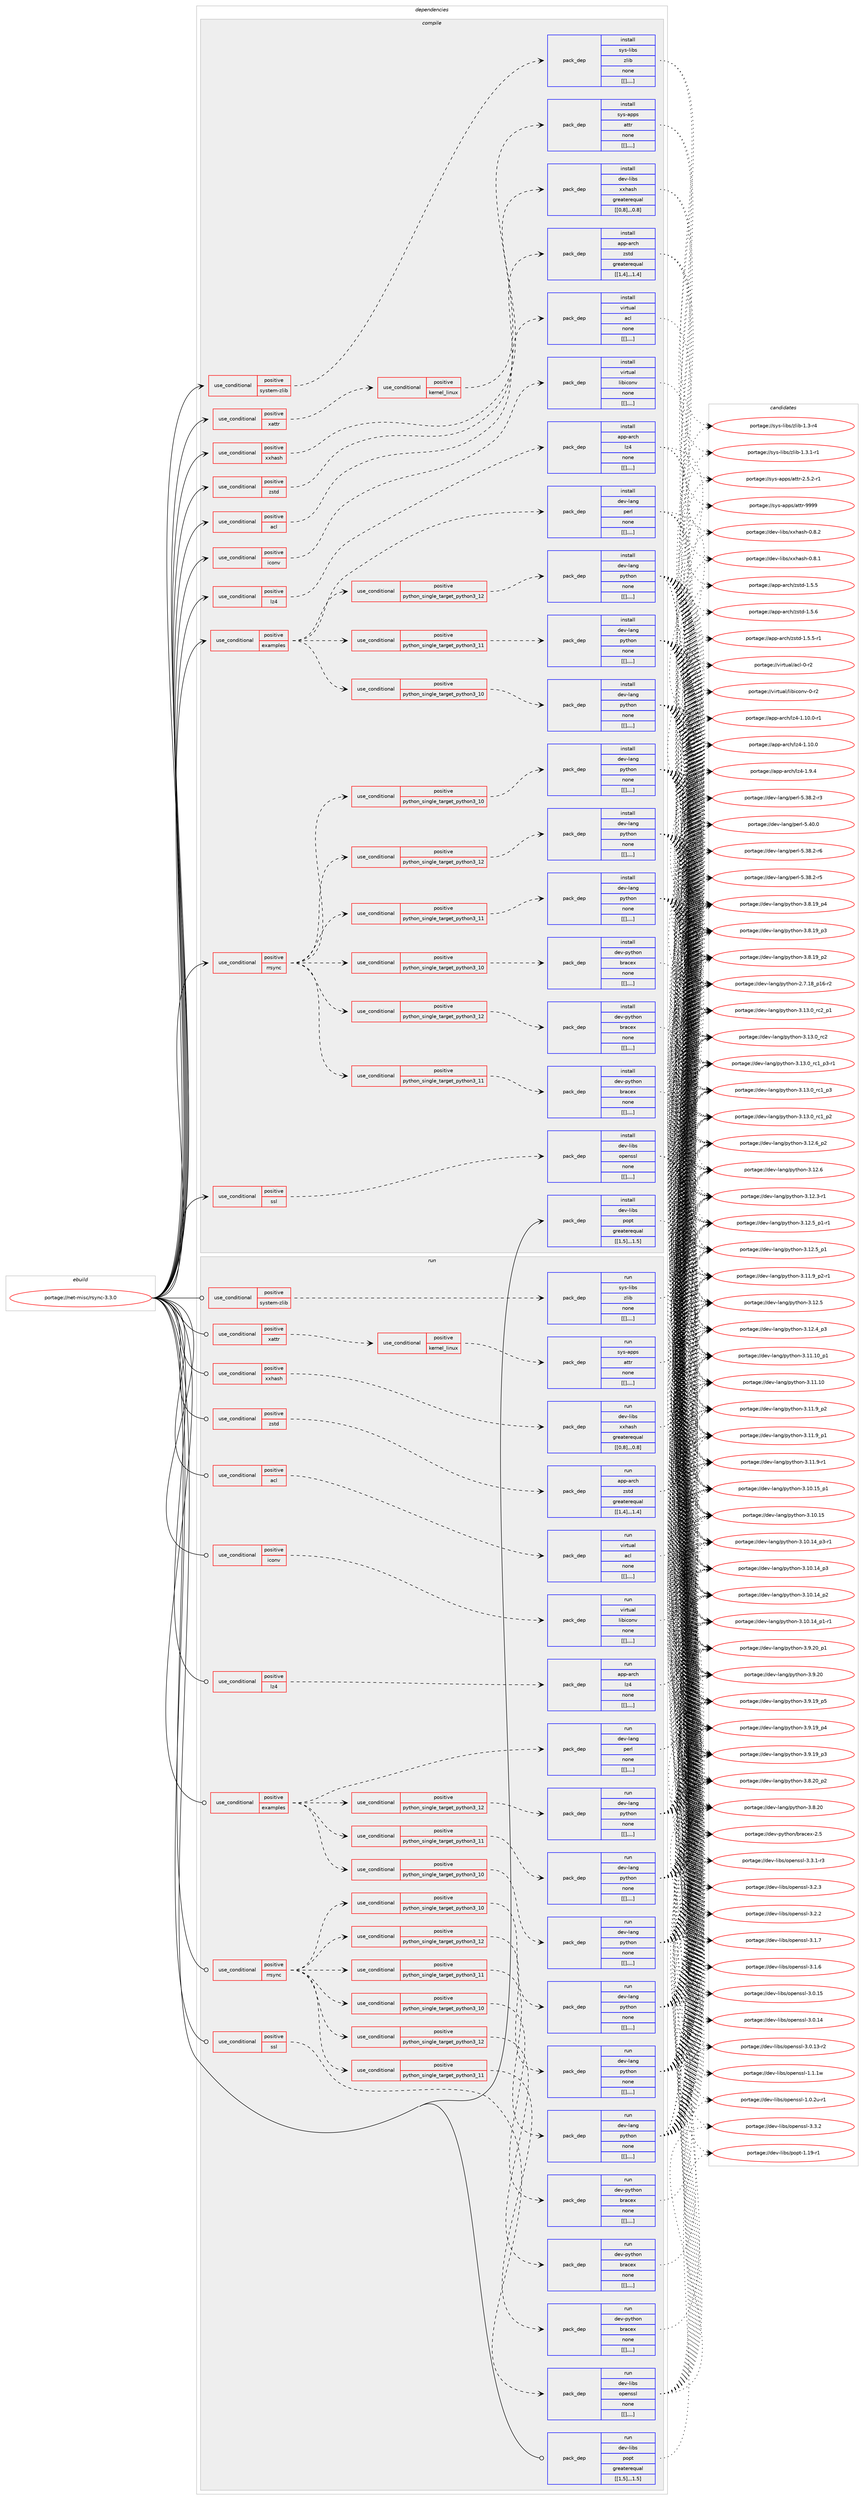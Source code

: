 digraph prolog {

# *************
# Graph options
# *************

newrank=true;
concentrate=true;
compound=true;
graph [rankdir=LR,fontname=Helvetica,fontsize=10,ranksep=1.5];#, ranksep=2.5, nodesep=0.2];
edge  [arrowhead=vee];
node  [fontname=Helvetica,fontsize=10];

# **********
# The ebuild
# **********

subgraph cluster_leftcol {
color=gray;
label=<<i>ebuild</i>>;
id [label="portage://net-misc/rsync-3.3.0", color=red, width=4, href="../net-misc/rsync-3.3.0.svg"];
}

# ****************
# The dependencies
# ****************

subgraph cluster_midcol {
color=gray;
label=<<i>dependencies</i>>;
subgraph cluster_compile {
fillcolor="#eeeeee";
style=filled;
label=<<i>compile</i>>;
subgraph cond4207 {
dependency10934 [label=<<TABLE BORDER="0" CELLBORDER="1" CELLSPACING="0" CELLPADDING="4"><TR><TD ROWSPAN="3" CELLPADDING="10">use_conditional</TD></TR><TR><TD>positive</TD></TR><TR><TD>acl</TD></TR></TABLE>>, shape=none, color=red];
subgraph pack6702 {
dependency10935 [label=<<TABLE BORDER="0" CELLBORDER="1" CELLSPACING="0" CELLPADDING="4" WIDTH="220"><TR><TD ROWSPAN="6" CELLPADDING="30">pack_dep</TD></TR><TR><TD WIDTH="110">install</TD></TR><TR><TD>virtual</TD></TR><TR><TD>acl</TD></TR><TR><TD>none</TD></TR><TR><TD>[[],,,,]</TD></TR></TABLE>>, shape=none, color=blue];
}
dependency10934:e -> dependency10935:w [weight=20,style="dashed",arrowhead="vee"];
}
id:e -> dependency10934:w [weight=20,style="solid",arrowhead="vee"];
subgraph cond4208 {
dependency10936 [label=<<TABLE BORDER="0" CELLBORDER="1" CELLSPACING="0" CELLPADDING="4"><TR><TD ROWSPAN="3" CELLPADDING="10">use_conditional</TD></TR><TR><TD>positive</TD></TR><TR><TD>examples</TD></TR></TABLE>>, shape=none, color=red];
subgraph cond4209 {
dependency10937 [label=<<TABLE BORDER="0" CELLBORDER="1" CELLSPACING="0" CELLPADDING="4"><TR><TD ROWSPAN="3" CELLPADDING="10">use_conditional</TD></TR><TR><TD>positive</TD></TR><TR><TD>python_single_target_python3_10</TD></TR></TABLE>>, shape=none, color=red];
subgraph pack6703 {
dependency10938 [label=<<TABLE BORDER="0" CELLBORDER="1" CELLSPACING="0" CELLPADDING="4" WIDTH="220"><TR><TD ROWSPAN="6" CELLPADDING="30">pack_dep</TD></TR><TR><TD WIDTH="110">install</TD></TR><TR><TD>dev-lang</TD></TR><TR><TD>python</TD></TR><TR><TD>none</TD></TR><TR><TD>[[],,,,]</TD></TR></TABLE>>, shape=none, color=blue];
}
dependency10937:e -> dependency10938:w [weight=20,style="dashed",arrowhead="vee"];
}
dependency10936:e -> dependency10937:w [weight=20,style="dashed",arrowhead="vee"];
subgraph cond4210 {
dependency10939 [label=<<TABLE BORDER="0" CELLBORDER="1" CELLSPACING="0" CELLPADDING="4"><TR><TD ROWSPAN="3" CELLPADDING="10">use_conditional</TD></TR><TR><TD>positive</TD></TR><TR><TD>python_single_target_python3_11</TD></TR></TABLE>>, shape=none, color=red];
subgraph pack6704 {
dependency10940 [label=<<TABLE BORDER="0" CELLBORDER="1" CELLSPACING="0" CELLPADDING="4" WIDTH="220"><TR><TD ROWSPAN="6" CELLPADDING="30">pack_dep</TD></TR><TR><TD WIDTH="110">install</TD></TR><TR><TD>dev-lang</TD></TR><TR><TD>python</TD></TR><TR><TD>none</TD></TR><TR><TD>[[],,,,]</TD></TR></TABLE>>, shape=none, color=blue];
}
dependency10939:e -> dependency10940:w [weight=20,style="dashed",arrowhead="vee"];
}
dependency10936:e -> dependency10939:w [weight=20,style="dashed",arrowhead="vee"];
subgraph cond4211 {
dependency10941 [label=<<TABLE BORDER="0" CELLBORDER="1" CELLSPACING="0" CELLPADDING="4"><TR><TD ROWSPAN="3" CELLPADDING="10">use_conditional</TD></TR><TR><TD>positive</TD></TR><TR><TD>python_single_target_python3_12</TD></TR></TABLE>>, shape=none, color=red];
subgraph pack6705 {
dependency10942 [label=<<TABLE BORDER="0" CELLBORDER="1" CELLSPACING="0" CELLPADDING="4" WIDTH="220"><TR><TD ROWSPAN="6" CELLPADDING="30">pack_dep</TD></TR><TR><TD WIDTH="110">install</TD></TR><TR><TD>dev-lang</TD></TR><TR><TD>python</TD></TR><TR><TD>none</TD></TR><TR><TD>[[],,,,]</TD></TR></TABLE>>, shape=none, color=blue];
}
dependency10941:e -> dependency10942:w [weight=20,style="dashed",arrowhead="vee"];
}
dependency10936:e -> dependency10941:w [weight=20,style="dashed",arrowhead="vee"];
subgraph pack6706 {
dependency10943 [label=<<TABLE BORDER="0" CELLBORDER="1" CELLSPACING="0" CELLPADDING="4" WIDTH="220"><TR><TD ROWSPAN="6" CELLPADDING="30">pack_dep</TD></TR><TR><TD WIDTH="110">install</TD></TR><TR><TD>dev-lang</TD></TR><TR><TD>perl</TD></TR><TR><TD>none</TD></TR><TR><TD>[[],,,,]</TD></TR></TABLE>>, shape=none, color=blue];
}
dependency10936:e -> dependency10943:w [weight=20,style="dashed",arrowhead="vee"];
}
id:e -> dependency10936:w [weight=20,style="solid",arrowhead="vee"];
subgraph cond4212 {
dependency10944 [label=<<TABLE BORDER="0" CELLBORDER="1" CELLSPACING="0" CELLPADDING="4"><TR><TD ROWSPAN="3" CELLPADDING="10">use_conditional</TD></TR><TR><TD>positive</TD></TR><TR><TD>iconv</TD></TR></TABLE>>, shape=none, color=red];
subgraph pack6707 {
dependency10945 [label=<<TABLE BORDER="0" CELLBORDER="1" CELLSPACING="0" CELLPADDING="4" WIDTH="220"><TR><TD ROWSPAN="6" CELLPADDING="30">pack_dep</TD></TR><TR><TD WIDTH="110">install</TD></TR><TR><TD>virtual</TD></TR><TR><TD>libiconv</TD></TR><TR><TD>none</TD></TR><TR><TD>[[],,,,]</TD></TR></TABLE>>, shape=none, color=blue];
}
dependency10944:e -> dependency10945:w [weight=20,style="dashed",arrowhead="vee"];
}
id:e -> dependency10944:w [weight=20,style="solid",arrowhead="vee"];
subgraph cond4213 {
dependency10946 [label=<<TABLE BORDER="0" CELLBORDER="1" CELLSPACING="0" CELLPADDING="4"><TR><TD ROWSPAN="3" CELLPADDING="10">use_conditional</TD></TR><TR><TD>positive</TD></TR><TR><TD>lz4</TD></TR></TABLE>>, shape=none, color=red];
subgraph pack6708 {
dependency10947 [label=<<TABLE BORDER="0" CELLBORDER="1" CELLSPACING="0" CELLPADDING="4" WIDTH="220"><TR><TD ROWSPAN="6" CELLPADDING="30">pack_dep</TD></TR><TR><TD WIDTH="110">install</TD></TR><TR><TD>app-arch</TD></TR><TR><TD>lz4</TD></TR><TR><TD>none</TD></TR><TR><TD>[[],,,,]</TD></TR></TABLE>>, shape=none, color=blue];
}
dependency10946:e -> dependency10947:w [weight=20,style="dashed",arrowhead="vee"];
}
id:e -> dependency10946:w [weight=20,style="solid",arrowhead="vee"];
subgraph cond4214 {
dependency10948 [label=<<TABLE BORDER="0" CELLBORDER="1" CELLSPACING="0" CELLPADDING="4"><TR><TD ROWSPAN="3" CELLPADDING="10">use_conditional</TD></TR><TR><TD>positive</TD></TR><TR><TD>rrsync</TD></TR></TABLE>>, shape=none, color=red];
subgraph cond4215 {
dependency10949 [label=<<TABLE BORDER="0" CELLBORDER="1" CELLSPACING="0" CELLPADDING="4"><TR><TD ROWSPAN="3" CELLPADDING="10">use_conditional</TD></TR><TR><TD>positive</TD></TR><TR><TD>python_single_target_python3_10</TD></TR></TABLE>>, shape=none, color=red];
subgraph pack6709 {
dependency10950 [label=<<TABLE BORDER="0" CELLBORDER="1" CELLSPACING="0" CELLPADDING="4" WIDTH="220"><TR><TD ROWSPAN="6" CELLPADDING="30">pack_dep</TD></TR><TR><TD WIDTH="110">install</TD></TR><TR><TD>dev-lang</TD></TR><TR><TD>python</TD></TR><TR><TD>none</TD></TR><TR><TD>[[],,,,]</TD></TR></TABLE>>, shape=none, color=blue];
}
dependency10949:e -> dependency10950:w [weight=20,style="dashed",arrowhead="vee"];
}
dependency10948:e -> dependency10949:w [weight=20,style="dashed",arrowhead="vee"];
subgraph cond4216 {
dependency10951 [label=<<TABLE BORDER="0" CELLBORDER="1" CELLSPACING="0" CELLPADDING="4"><TR><TD ROWSPAN="3" CELLPADDING="10">use_conditional</TD></TR><TR><TD>positive</TD></TR><TR><TD>python_single_target_python3_11</TD></TR></TABLE>>, shape=none, color=red];
subgraph pack6710 {
dependency10952 [label=<<TABLE BORDER="0" CELLBORDER="1" CELLSPACING="0" CELLPADDING="4" WIDTH="220"><TR><TD ROWSPAN="6" CELLPADDING="30">pack_dep</TD></TR><TR><TD WIDTH="110">install</TD></TR><TR><TD>dev-lang</TD></TR><TR><TD>python</TD></TR><TR><TD>none</TD></TR><TR><TD>[[],,,,]</TD></TR></TABLE>>, shape=none, color=blue];
}
dependency10951:e -> dependency10952:w [weight=20,style="dashed",arrowhead="vee"];
}
dependency10948:e -> dependency10951:w [weight=20,style="dashed",arrowhead="vee"];
subgraph cond4217 {
dependency10953 [label=<<TABLE BORDER="0" CELLBORDER="1" CELLSPACING="0" CELLPADDING="4"><TR><TD ROWSPAN="3" CELLPADDING="10">use_conditional</TD></TR><TR><TD>positive</TD></TR><TR><TD>python_single_target_python3_12</TD></TR></TABLE>>, shape=none, color=red];
subgraph pack6711 {
dependency10954 [label=<<TABLE BORDER="0" CELLBORDER="1" CELLSPACING="0" CELLPADDING="4" WIDTH="220"><TR><TD ROWSPAN="6" CELLPADDING="30">pack_dep</TD></TR><TR><TD WIDTH="110">install</TD></TR><TR><TD>dev-lang</TD></TR><TR><TD>python</TD></TR><TR><TD>none</TD></TR><TR><TD>[[],,,,]</TD></TR></TABLE>>, shape=none, color=blue];
}
dependency10953:e -> dependency10954:w [weight=20,style="dashed",arrowhead="vee"];
}
dependency10948:e -> dependency10953:w [weight=20,style="dashed",arrowhead="vee"];
subgraph cond4218 {
dependency10955 [label=<<TABLE BORDER="0" CELLBORDER="1" CELLSPACING="0" CELLPADDING="4"><TR><TD ROWSPAN="3" CELLPADDING="10">use_conditional</TD></TR><TR><TD>positive</TD></TR><TR><TD>python_single_target_python3_10</TD></TR></TABLE>>, shape=none, color=red];
subgraph pack6712 {
dependency10956 [label=<<TABLE BORDER="0" CELLBORDER="1" CELLSPACING="0" CELLPADDING="4" WIDTH="220"><TR><TD ROWSPAN="6" CELLPADDING="30">pack_dep</TD></TR><TR><TD WIDTH="110">install</TD></TR><TR><TD>dev-python</TD></TR><TR><TD>bracex</TD></TR><TR><TD>none</TD></TR><TR><TD>[[],,,,]</TD></TR></TABLE>>, shape=none, color=blue];
}
dependency10955:e -> dependency10956:w [weight=20,style="dashed",arrowhead="vee"];
}
dependency10948:e -> dependency10955:w [weight=20,style="dashed",arrowhead="vee"];
subgraph cond4219 {
dependency10957 [label=<<TABLE BORDER="0" CELLBORDER="1" CELLSPACING="0" CELLPADDING="4"><TR><TD ROWSPAN="3" CELLPADDING="10">use_conditional</TD></TR><TR><TD>positive</TD></TR><TR><TD>python_single_target_python3_11</TD></TR></TABLE>>, shape=none, color=red];
subgraph pack6713 {
dependency10958 [label=<<TABLE BORDER="0" CELLBORDER="1" CELLSPACING="0" CELLPADDING="4" WIDTH="220"><TR><TD ROWSPAN="6" CELLPADDING="30">pack_dep</TD></TR><TR><TD WIDTH="110">install</TD></TR><TR><TD>dev-python</TD></TR><TR><TD>bracex</TD></TR><TR><TD>none</TD></TR><TR><TD>[[],,,,]</TD></TR></TABLE>>, shape=none, color=blue];
}
dependency10957:e -> dependency10958:w [weight=20,style="dashed",arrowhead="vee"];
}
dependency10948:e -> dependency10957:w [weight=20,style="dashed",arrowhead="vee"];
subgraph cond4220 {
dependency10959 [label=<<TABLE BORDER="0" CELLBORDER="1" CELLSPACING="0" CELLPADDING="4"><TR><TD ROWSPAN="3" CELLPADDING="10">use_conditional</TD></TR><TR><TD>positive</TD></TR><TR><TD>python_single_target_python3_12</TD></TR></TABLE>>, shape=none, color=red];
subgraph pack6714 {
dependency10960 [label=<<TABLE BORDER="0" CELLBORDER="1" CELLSPACING="0" CELLPADDING="4" WIDTH="220"><TR><TD ROWSPAN="6" CELLPADDING="30">pack_dep</TD></TR><TR><TD WIDTH="110">install</TD></TR><TR><TD>dev-python</TD></TR><TR><TD>bracex</TD></TR><TR><TD>none</TD></TR><TR><TD>[[],,,,]</TD></TR></TABLE>>, shape=none, color=blue];
}
dependency10959:e -> dependency10960:w [weight=20,style="dashed",arrowhead="vee"];
}
dependency10948:e -> dependency10959:w [weight=20,style="dashed",arrowhead="vee"];
}
id:e -> dependency10948:w [weight=20,style="solid",arrowhead="vee"];
subgraph cond4221 {
dependency10961 [label=<<TABLE BORDER="0" CELLBORDER="1" CELLSPACING="0" CELLPADDING="4"><TR><TD ROWSPAN="3" CELLPADDING="10">use_conditional</TD></TR><TR><TD>positive</TD></TR><TR><TD>ssl</TD></TR></TABLE>>, shape=none, color=red];
subgraph pack6715 {
dependency10962 [label=<<TABLE BORDER="0" CELLBORDER="1" CELLSPACING="0" CELLPADDING="4" WIDTH="220"><TR><TD ROWSPAN="6" CELLPADDING="30">pack_dep</TD></TR><TR><TD WIDTH="110">install</TD></TR><TR><TD>dev-libs</TD></TR><TR><TD>openssl</TD></TR><TR><TD>none</TD></TR><TR><TD>[[],,,,]</TD></TR></TABLE>>, shape=none, color=blue];
}
dependency10961:e -> dependency10962:w [weight=20,style="dashed",arrowhead="vee"];
}
id:e -> dependency10961:w [weight=20,style="solid",arrowhead="vee"];
subgraph cond4222 {
dependency10963 [label=<<TABLE BORDER="0" CELLBORDER="1" CELLSPACING="0" CELLPADDING="4"><TR><TD ROWSPAN="3" CELLPADDING="10">use_conditional</TD></TR><TR><TD>positive</TD></TR><TR><TD>system-zlib</TD></TR></TABLE>>, shape=none, color=red];
subgraph pack6716 {
dependency10964 [label=<<TABLE BORDER="0" CELLBORDER="1" CELLSPACING="0" CELLPADDING="4" WIDTH="220"><TR><TD ROWSPAN="6" CELLPADDING="30">pack_dep</TD></TR><TR><TD WIDTH="110">install</TD></TR><TR><TD>sys-libs</TD></TR><TR><TD>zlib</TD></TR><TR><TD>none</TD></TR><TR><TD>[[],,,,]</TD></TR></TABLE>>, shape=none, color=blue];
}
dependency10963:e -> dependency10964:w [weight=20,style="dashed",arrowhead="vee"];
}
id:e -> dependency10963:w [weight=20,style="solid",arrowhead="vee"];
subgraph cond4223 {
dependency10965 [label=<<TABLE BORDER="0" CELLBORDER="1" CELLSPACING="0" CELLPADDING="4"><TR><TD ROWSPAN="3" CELLPADDING="10">use_conditional</TD></TR><TR><TD>positive</TD></TR><TR><TD>xattr</TD></TR></TABLE>>, shape=none, color=red];
subgraph cond4224 {
dependency10966 [label=<<TABLE BORDER="0" CELLBORDER="1" CELLSPACING="0" CELLPADDING="4"><TR><TD ROWSPAN="3" CELLPADDING="10">use_conditional</TD></TR><TR><TD>positive</TD></TR><TR><TD>kernel_linux</TD></TR></TABLE>>, shape=none, color=red];
subgraph pack6717 {
dependency10967 [label=<<TABLE BORDER="0" CELLBORDER="1" CELLSPACING="0" CELLPADDING="4" WIDTH="220"><TR><TD ROWSPAN="6" CELLPADDING="30">pack_dep</TD></TR><TR><TD WIDTH="110">install</TD></TR><TR><TD>sys-apps</TD></TR><TR><TD>attr</TD></TR><TR><TD>none</TD></TR><TR><TD>[[],,,,]</TD></TR></TABLE>>, shape=none, color=blue];
}
dependency10966:e -> dependency10967:w [weight=20,style="dashed",arrowhead="vee"];
}
dependency10965:e -> dependency10966:w [weight=20,style="dashed",arrowhead="vee"];
}
id:e -> dependency10965:w [weight=20,style="solid",arrowhead="vee"];
subgraph cond4225 {
dependency10968 [label=<<TABLE BORDER="0" CELLBORDER="1" CELLSPACING="0" CELLPADDING="4"><TR><TD ROWSPAN="3" CELLPADDING="10">use_conditional</TD></TR><TR><TD>positive</TD></TR><TR><TD>xxhash</TD></TR></TABLE>>, shape=none, color=red];
subgraph pack6718 {
dependency10969 [label=<<TABLE BORDER="0" CELLBORDER="1" CELLSPACING="0" CELLPADDING="4" WIDTH="220"><TR><TD ROWSPAN="6" CELLPADDING="30">pack_dep</TD></TR><TR><TD WIDTH="110">install</TD></TR><TR><TD>dev-libs</TD></TR><TR><TD>xxhash</TD></TR><TR><TD>greaterequal</TD></TR><TR><TD>[[0,8],,,0.8]</TD></TR></TABLE>>, shape=none, color=blue];
}
dependency10968:e -> dependency10969:w [weight=20,style="dashed",arrowhead="vee"];
}
id:e -> dependency10968:w [weight=20,style="solid",arrowhead="vee"];
subgraph cond4226 {
dependency10970 [label=<<TABLE BORDER="0" CELLBORDER="1" CELLSPACING="0" CELLPADDING="4"><TR><TD ROWSPAN="3" CELLPADDING="10">use_conditional</TD></TR><TR><TD>positive</TD></TR><TR><TD>zstd</TD></TR></TABLE>>, shape=none, color=red];
subgraph pack6719 {
dependency10971 [label=<<TABLE BORDER="0" CELLBORDER="1" CELLSPACING="0" CELLPADDING="4" WIDTH="220"><TR><TD ROWSPAN="6" CELLPADDING="30">pack_dep</TD></TR><TR><TD WIDTH="110">install</TD></TR><TR><TD>app-arch</TD></TR><TR><TD>zstd</TD></TR><TR><TD>greaterequal</TD></TR><TR><TD>[[1,4],,,1.4]</TD></TR></TABLE>>, shape=none, color=blue];
}
dependency10970:e -> dependency10971:w [weight=20,style="dashed",arrowhead="vee"];
}
id:e -> dependency10970:w [weight=20,style="solid",arrowhead="vee"];
subgraph pack6720 {
dependency10972 [label=<<TABLE BORDER="0" CELLBORDER="1" CELLSPACING="0" CELLPADDING="4" WIDTH="220"><TR><TD ROWSPAN="6" CELLPADDING="30">pack_dep</TD></TR><TR><TD WIDTH="110">install</TD></TR><TR><TD>dev-libs</TD></TR><TR><TD>popt</TD></TR><TR><TD>greaterequal</TD></TR><TR><TD>[[1,5],,,1.5]</TD></TR></TABLE>>, shape=none, color=blue];
}
id:e -> dependency10972:w [weight=20,style="solid",arrowhead="vee"];
}
subgraph cluster_compileandrun {
fillcolor="#eeeeee";
style=filled;
label=<<i>compile and run</i>>;
}
subgraph cluster_run {
fillcolor="#eeeeee";
style=filled;
label=<<i>run</i>>;
subgraph cond4227 {
dependency10973 [label=<<TABLE BORDER="0" CELLBORDER="1" CELLSPACING="0" CELLPADDING="4"><TR><TD ROWSPAN="3" CELLPADDING="10">use_conditional</TD></TR><TR><TD>positive</TD></TR><TR><TD>acl</TD></TR></TABLE>>, shape=none, color=red];
subgraph pack6721 {
dependency10974 [label=<<TABLE BORDER="0" CELLBORDER="1" CELLSPACING="0" CELLPADDING="4" WIDTH="220"><TR><TD ROWSPAN="6" CELLPADDING="30">pack_dep</TD></TR><TR><TD WIDTH="110">run</TD></TR><TR><TD>virtual</TD></TR><TR><TD>acl</TD></TR><TR><TD>none</TD></TR><TR><TD>[[],,,,]</TD></TR></TABLE>>, shape=none, color=blue];
}
dependency10973:e -> dependency10974:w [weight=20,style="dashed",arrowhead="vee"];
}
id:e -> dependency10973:w [weight=20,style="solid",arrowhead="odot"];
subgraph cond4228 {
dependency10975 [label=<<TABLE BORDER="0" CELLBORDER="1" CELLSPACING="0" CELLPADDING="4"><TR><TD ROWSPAN="3" CELLPADDING="10">use_conditional</TD></TR><TR><TD>positive</TD></TR><TR><TD>examples</TD></TR></TABLE>>, shape=none, color=red];
subgraph cond4229 {
dependency10976 [label=<<TABLE BORDER="0" CELLBORDER="1" CELLSPACING="0" CELLPADDING="4"><TR><TD ROWSPAN="3" CELLPADDING="10">use_conditional</TD></TR><TR><TD>positive</TD></TR><TR><TD>python_single_target_python3_10</TD></TR></TABLE>>, shape=none, color=red];
subgraph pack6722 {
dependency10977 [label=<<TABLE BORDER="0" CELLBORDER="1" CELLSPACING="0" CELLPADDING="4" WIDTH="220"><TR><TD ROWSPAN="6" CELLPADDING="30">pack_dep</TD></TR><TR><TD WIDTH="110">run</TD></TR><TR><TD>dev-lang</TD></TR><TR><TD>python</TD></TR><TR><TD>none</TD></TR><TR><TD>[[],,,,]</TD></TR></TABLE>>, shape=none, color=blue];
}
dependency10976:e -> dependency10977:w [weight=20,style="dashed",arrowhead="vee"];
}
dependency10975:e -> dependency10976:w [weight=20,style="dashed",arrowhead="vee"];
subgraph cond4230 {
dependency10978 [label=<<TABLE BORDER="0" CELLBORDER="1" CELLSPACING="0" CELLPADDING="4"><TR><TD ROWSPAN="3" CELLPADDING="10">use_conditional</TD></TR><TR><TD>positive</TD></TR><TR><TD>python_single_target_python3_11</TD></TR></TABLE>>, shape=none, color=red];
subgraph pack6723 {
dependency10979 [label=<<TABLE BORDER="0" CELLBORDER="1" CELLSPACING="0" CELLPADDING="4" WIDTH="220"><TR><TD ROWSPAN="6" CELLPADDING="30">pack_dep</TD></TR><TR><TD WIDTH="110">run</TD></TR><TR><TD>dev-lang</TD></TR><TR><TD>python</TD></TR><TR><TD>none</TD></TR><TR><TD>[[],,,,]</TD></TR></TABLE>>, shape=none, color=blue];
}
dependency10978:e -> dependency10979:w [weight=20,style="dashed",arrowhead="vee"];
}
dependency10975:e -> dependency10978:w [weight=20,style="dashed",arrowhead="vee"];
subgraph cond4231 {
dependency10980 [label=<<TABLE BORDER="0" CELLBORDER="1" CELLSPACING="0" CELLPADDING="4"><TR><TD ROWSPAN="3" CELLPADDING="10">use_conditional</TD></TR><TR><TD>positive</TD></TR><TR><TD>python_single_target_python3_12</TD></TR></TABLE>>, shape=none, color=red];
subgraph pack6724 {
dependency10981 [label=<<TABLE BORDER="0" CELLBORDER="1" CELLSPACING="0" CELLPADDING="4" WIDTH="220"><TR><TD ROWSPAN="6" CELLPADDING="30">pack_dep</TD></TR><TR><TD WIDTH="110">run</TD></TR><TR><TD>dev-lang</TD></TR><TR><TD>python</TD></TR><TR><TD>none</TD></TR><TR><TD>[[],,,,]</TD></TR></TABLE>>, shape=none, color=blue];
}
dependency10980:e -> dependency10981:w [weight=20,style="dashed",arrowhead="vee"];
}
dependency10975:e -> dependency10980:w [weight=20,style="dashed",arrowhead="vee"];
subgraph pack6725 {
dependency10982 [label=<<TABLE BORDER="0" CELLBORDER="1" CELLSPACING="0" CELLPADDING="4" WIDTH="220"><TR><TD ROWSPAN="6" CELLPADDING="30">pack_dep</TD></TR><TR><TD WIDTH="110">run</TD></TR><TR><TD>dev-lang</TD></TR><TR><TD>perl</TD></TR><TR><TD>none</TD></TR><TR><TD>[[],,,,]</TD></TR></TABLE>>, shape=none, color=blue];
}
dependency10975:e -> dependency10982:w [weight=20,style="dashed",arrowhead="vee"];
}
id:e -> dependency10975:w [weight=20,style="solid",arrowhead="odot"];
subgraph cond4232 {
dependency10983 [label=<<TABLE BORDER="0" CELLBORDER="1" CELLSPACING="0" CELLPADDING="4"><TR><TD ROWSPAN="3" CELLPADDING="10">use_conditional</TD></TR><TR><TD>positive</TD></TR><TR><TD>iconv</TD></TR></TABLE>>, shape=none, color=red];
subgraph pack6726 {
dependency10984 [label=<<TABLE BORDER="0" CELLBORDER="1" CELLSPACING="0" CELLPADDING="4" WIDTH="220"><TR><TD ROWSPAN="6" CELLPADDING="30">pack_dep</TD></TR><TR><TD WIDTH="110">run</TD></TR><TR><TD>virtual</TD></TR><TR><TD>libiconv</TD></TR><TR><TD>none</TD></TR><TR><TD>[[],,,,]</TD></TR></TABLE>>, shape=none, color=blue];
}
dependency10983:e -> dependency10984:w [weight=20,style="dashed",arrowhead="vee"];
}
id:e -> dependency10983:w [weight=20,style="solid",arrowhead="odot"];
subgraph cond4233 {
dependency10985 [label=<<TABLE BORDER="0" CELLBORDER="1" CELLSPACING="0" CELLPADDING="4"><TR><TD ROWSPAN="3" CELLPADDING="10">use_conditional</TD></TR><TR><TD>positive</TD></TR><TR><TD>lz4</TD></TR></TABLE>>, shape=none, color=red];
subgraph pack6727 {
dependency10986 [label=<<TABLE BORDER="0" CELLBORDER="1" CELLSPACING="0" CELLPADDING="4" WIDTH="220"><TR><TD ROWSPAN="6" CELLPADDING="30">pack_dep</TD></TR><TR><TD WIDTH="110">run</TD></TR><TR><TD>app-arch</TD></TR><TR><TD>lz4</TD></TR><TR><TD>none</TD></TR><TR><TD>[[],,,,]</TD></TR></TABLE>>, shape=none, color=blue];
}
dependency10985:e -> dependency10986:w [weight=20,style="dashed",arrowhead="vee"];
}
id:e -> dependency10985:w [weight=20,style="solid",arrowhead="odot"];
subgraph cond4234 {
dependency10987 [label=<<TABLE BORDER="0" CELLBORDER="1" CELLSPACING="0" CELLPADDING="4"><TR><TD ROWSPAN="3" CELLPADDING="10">use_conditional</TD></TR><TR><TD>positive</TD></TR><TR><TD>rrsync</TD></TR></TABLE>>, shape=none, color=red];
subgraph cond4235 {
dependency10988 [label=<<TABLE BORDER="0" CELLBORDER="1" CELLSPACING="0" CELLPADDING="4"><TR><TD ROWSPAN="3" CELLPADDING="10">use_conditional</TD></TR><TR><TD>positive</TD></TR><TR><TD>python_single_target_python3_10</TD></TR></TABLE>>, shape=none, color=red];
subgraph pack6728 {
dependency10989 [label=<<TABLE BORDER="0" CELLBORDER="1" CELLSPACING="0" CELLPADDING="4" WIDTH="220"><TR><TD ROWSPAN="6" CELLPADDING="30">pack_dep</TD></TR><TR><TD WIDTH="110">run</TD></TR><TR><TD>dev-lang</TD></TR><TR><TD>python</TD></TR><TR><TD>none</TD></TR><TR><TD>[[],,,,]</TD></TR></TABLE>>, shape=none, color=blue];
}
dependency10988:e -> dependency10989:w [weight=20,style="dashed",arrowhead="vee"];
}
dependency10987:e -> dependency10988:w [weight=20,style="dashed",arrowhead="vee"];
subgraph cond4236 {
dependency10990 [label=<<TABLE BORDER="0" CELLBORDER="1" CELLSPACING="0" CELLPADDING="4"><TR><TD ROWSPAN="3" CELLPADDING="10">use_conditional</TD></TR><TR><TD>positive</TD></TR><TR><TD>python_single_target_python3_11</TD></TR></TABLE>>, shape=none, color=red];
subgraph pack6729 {
dependency10991 [label=<<TABLE BORDER="0" CELLBORDER="1" CELLSPACING="0" CELLPADDING="4" WIDTH="220"><TR><TD ROWSPAN="6" CELLPADDING="30">pack_dep</TD></TR><TR><TD WIDTH="110">run</TD></TR><TR><TD>dev-lang</TD></TR><TR><TD>python</TD></TR><TR><TD>none</TD></TR><TR><TD>[[],,,,]</TD></TR></TABLE>>, shape=none, color=blue];
}
dependency10990:e -> dependency10991:w [weight=20,style="dashed",arrowhead="vee"];
}
dependency10987:e -> dependency10990:w [weight=20,style="dashed",arrowhead="vee"];
subgraph cond4237 {
dependency10992 [label=<<TABLE BORDER="0" CELLBORDER="1" CELLSPACING="0" CELLPADDING="4"><TR><TD ROWSPAN="3" CELLPADDING="10">use_conditional</TD></TR><TR><TD>positive</TD></TR><TR><TD>python_single_target_python3_12</TD></TR></TABLE>>, shape=none, color=red];
subgraph pack6730 {
dependency10993 [label=<<TABLE BORDER="0" CELLBORDER="1" CELLSPACING="0" CELLPADDING="4" WIDTH="220"><TR><TD ROWSPAN="6" CELLPADDING="30">pack_dep</TD></TR><TR><TD WIDTH="110">run</TD></TR><TR><TD>dev-lang</TD></TR><TR><TD>python</TD></TR><TR><TD>none</TD></TR><TR><TD>[[],,,,]</TD></TR></TABLE>>, shape=none, color=blue];
}
dependency10992:e -> dependency10993:w [weight=20,style="dashed",arrowhead="vee"];
}
dependency10987:e -> dependency10992:w [weight=20,style="dashed",arrowhead="vee"];
subgraph cond4238 {
dependency10994 [label=<<TABLE BORDER="0" CELLBORDER="1" CELLSPACING="0" CELLPADDING="4"><TR><TD ROWSPAN="3" CELLPADDING="10">use_conditional</TD></TR><TR><TD>positive</TD></TR><TR><TD>python_single_target_python3_10</TD></TR></TABLE>>, shape=none, color=red];
subgraph pack6731 {
dependency10995 [label=<<TABLE BORDER="0" CELLBORDER="1" CELLSPACING="0" CELLPADDING="4" WIDTH="220"><TR><TD ROWSPAN="6" CELLPADDING="30">pack_dep</TD></TR><TR><TD WIDTH="110">run</TD></TR><TR><TD>dev-python</TD></TR><TR><TD>bracex</TD></TR><TR><TD>none</TD></TR><TR><TD>[[],,,,]</TD></TR></TABLE>>, shape=none, color=blue];
}
dependency10994:e -> dependency10995:w [weight=20,style="dashed",arrowhead="vee"];
}
dependency10987:e -> dependency10994:w [weight=20,style="dashed",arrowhead="vee"];
subgraph cond4239 {
dependency10996 [label=<<TABLE BORDER="0" CELLBORDER="1" CELLSPACING="0" CELLPADDING="4"><TR><TD ROWSPAN="3" CELLPADDING="10">use_conditional</TD></TR><TR><TD>positive</TD></TR><TR><TD>python_single_target_python3_11</TD></TR></TABLE>>, shape=none, color=red];
subgraph pack6732 {
dependency10997 [label=<<TABLE BORDER="0" CELLBORDER="1" CELLSPACING="0" CELLPADDING="4" WIDTH="220"><TR><TD ROWSPAN="6" CELLPADDING="30">pack_dep</TD></TR><TR><TD WIDTH="110">run</TD></TR><TR><TD>dev-python</TD></TR><TR><TD>bracex</TD></TR><TR><TD>none</TD></TR><TR><TD>[[],,,,]</TD></TR></TABLE>>, shape=none, color=blue];
}
dependency10996:e -> dependency10997:w [weight=20,style="dashed",arrowhead="vee"];
}
dependency10987:e -> dependency10996:w [weight=20,style="dashed",arrowhead="vee"];
subgraph cond4240 {
dependency10998 [label=<<TABLE BORDER="0" CELLBORDER="1" CELLSPACING="0" CELLPADDING="4"><TR><TD ROWSPAN="3" CELLPADDING="10">use_conditional</TD></TR><TR><TD>positive</TD></TR><TR><TD>python_single_target_python3_12</TD></TR></TABLE>>, shape=none, color=red];
subgraph pack6733 {
dependency10999 [label=<<TABLE BORDER="0" CELLBORDER="1" CELLSPACING="0" CELLPADDING="4" WIDTH="220"><TR><TD ROWSPAN="6" CELLPADDING="30">pack_dep</TD></TR><TR><TD WIDTH="110">run</TD></TR><TR><TD>dev-python</TD></TR><TR><TD>bracex</TD></TR><TR><TD>none</TD></TR><TR><TD>[[],,,,]</TD></TR></TABLE>>, shape=none, color=blue];
}
dependency10998:e -> dependency10999:w [weight=20,style="dashed",arrowhead="vee"];
}
dependency10987:e -> dependency10998:w [weight=20,style="dashed",arrowhead="vee"];
}
id:e -> dependency10987:w [weight=20,style="solid",arrowhead="odot"];
subgraph cond4241 {
dependency11000 [label=<<TABLE BORDER="0" CELLBORDER="1" CELLSPACING="0" CELLPADDING="4"><TR><TD ROWSPAN="3" CELLPADDING="10">use_conditional</TD></TR><TR><TD>positive</TD></TR><TR><TD>ssl</TD></TR></TABLE>>, shape=none, color=red];
subgraph pack6734 {
dependency11001 [label=<<TABLE BORDER="0" CELLBORDER="1" CELLSPACING="0" CELLPADDING="4" WIDTH="220"><TR><TD ROWSPAN="6" CELLPADDING="30">pack_dep</TD></TR><TR><TD WIDTH="110">run</TD></TR><TR><TD>dev-libs</TD></TR><TR><TD>openssl</TD></TR><TR><TD>none</TD></TR><TR><TD>[[],,,,]</TD></TR></TABLE>>, shape=none, color=blue];
}
dependency11000:e -> dependency11001:w [weight=20,style="dashed",arrowhead="vee"];
}
id:e -> dependency11000:w [weight=20,style="solid",arrowhead="odot"];
subgraph cond4242 {
dependency11002 [label=<<TABLE BORDER="0" CELLBORDER="1" CELLSPACING="0" CELLPADDING="4"><TR><TD ROWSPAN="3" CELLPADDING="10">use_conditional</TD></TR><TR><TD>positive</TD></TR><TR><TD>system-zlib</TD></TR></TABLE>>, shape=none, color=red];
subgraph pack6735 {
dependency11003 [label=<<TABLE BORDER="0" CELLBORDER="1" CELLSPACING="0" CELLPADDING="4" WIDTH="220"><TR><TD ROWSPAN="6" CELLPADDING="30">pack_dep</TD></TR><TR><TD WIDTH="110">run</TD></TR><TR><TD>sys-libs</TD></TR><TR><TD>zlib</TD></TR><TR><TD>none</TD></TR><TR><TD>[[],,,,]</TD></TR></TABLE>>, shape=none, color=blue];
}
dependency11002:e -> dependency11003:w [weight=20,style="dashed",arrowhead="vee"];
}
id:e -> dependency11002:w [weight=20,style="solid",arrowhead="odot"];
subgraph cond4243 {
dependency11004 [label=<<TABLE BORDER="0" CELLBORDER="1" CELLSPACING="0" CELLPADDING="4"><TR><TD ROWSPAN="3" CELLPADDING="10">use_conditional</TD></TR><TR><TD>positive</TD></TR><TR><TD>xattr</TD></TR></TABLE>>, shape=none, color=red];
subgraph cond4244 {
dependency11005 [label=<<TABLE BORDER="0" CELLBORDER="1" CELLSPACING="0" CELLPADDING="4"><TR><TD ROWSPAN="3" CELLPADDING="10">use_conditional</TD></TR><TR><TD>positive</TD></TR><TR><TD>kernel_linux</TD></TR></TABLE>>, shape=none, color=red];
subgraph pack6736 {
dependency11006 [label=<<TABLE BORDER="0" CELLBORDER="1" CELLSPACING="0" CELLPADDING="4" WIDTH="220"><TR><TD ROWSPAN="6" CELLPADDING="30">pack_dep</TD></TR><TR><TD WIDTH="110">run</TD></TR><TR><TD>sys-apps</TD></TR><TR><TD>attr</TD></TR><TR><TD>none</TD></TR><TR><TD>[[],,,,]</TD></TR></TABLE>>, shape=none, color=blue];
}
dependency11005:e -> dependency11006:w [weight=20,style="dashed",arrowhead="vee"];
}
dependency11004:e -> dependency11005:w [weight=20,style="dashed",arrowhead="vee"];
}
id:e -> dependency11004:w [weight=20,style="solid",arrowhead="odot"];
subgraph cond4245 {
dependency11007 [label=<<TABLE BORDER="0" CELLBORDER="1" CELLSPACING="0" CELLPADDING="4"><TR><TD ROWSPAN="3" CELLPADDING="10">use_conditional</TD></TR><TR><TD>positive</TD></TR><TR><TD>xxhash</TD></TR></TABLE>>, shape=none, color=red];
subgraph pack6737 {
dependency11008 [label=<<TABLE BORDER="0" CELLBORDER="1" CELLSPACING="0" CELLPADDING="4" WIDTH="220"><TR><TD ROWSPAN="6" CELLPADDING="30">pack_dep</TD></TR><TR><TD WIDTH="110">run</TD></TR><TR><TD>dev-libs</TD></TR><TR><TD>xxhash</TD></TR><TR><TD>greaterequal</TD></TR><TR><TD>[[0,8],,,0.8]</TD></TR></TABLE>>, shape=none, color=blue];
}
dependency11007:e -> dependency11008:w [weight=20,style="dashed",arrowhead="vee"];
}
id:e -> dependency11007:w [weight=20,style="solid",arrowhead="odot"];
subgraph cond4246 {
dependency11009 [label=<<TABLE BORDER="0" CELLBORDER="1" CELLSPACING="0" CELLPADDING="4"><TR><TD ROWSPAN="3" CELLPADDING="10">use_conditional</TD></TR><TR><TD>positive</TD></TR><TR><TD>zstd</TD></TR></TABLE>>, shape=none, color=red];
subgraph pack6738 {
dependency11010 [label=<<TABLE BORDER="0" CELLBORDER="1" CELLSPACING="0" CELLPADDING="4" WIDTH="220"><TR><TD ROWSPAN="6" CELLPADDING="30">pack_dep</TD></TR><TR><TD WIDTH="110">run</TD></TR><TR><TD>app-arch</TD></TR><TR><TD>zstd</TD></TR><TR><TD>greaterequal</TD></TR><TR><TD>[[1,4],,,1.4]</TD></TR></TABLE>>, shape=none, color=blue];
}
dependency11009:e -> dependency11010:w [weight=20,style="dashed",arrowhead="vee"];
}
id:e -> dependency11009:w [weight=20,style="solid",arrowhead="odot"];
subgraph pack6739 {
dependency11011 [label=<<TABLE BORDER="0" CELLBORDER="1" CELLSPACING="0" CELLPADDING="4" WIDTH="220"><TR><TD ROWSPAN="6" CELLPADDING="30">pack_dep</TD></TR><TR><TD WIDTH="110">run</TD></TR><TR><TD>dev-libs</TD></TR><TR><TD>popt</TD></TR><TR><TD>greaterequal</TD></TR><TR><TD>[[1,5],,,1.5]</TD></TR></TABLE>>, shape=none, color=blue];
}
id:e -> dependency11011:w [weight=20,style="solid",arrowhead="odot"];
}
}

# **************
# The candidates
# **************

subgraph cluster_choices {
rank=same;
color=gray;
label=<<i>candidates</i>>;

subgraph choice6702 {
color=black;
nodesep=1;
choice1181051141161179710847979910845484511450 [label="portage://virtual/acl-0-r2", color=red, width=4,href="../virtual/acl-0-r2.svg"];
dependency10935:e -> choice1181051141161179710847979910845484511450:w [style=dotted,weight="100"];
}
subgraph choice6703 {
color=black;
nodesep=1;
choice100101118451089711010347112121116104111110455146495146489511499509511249 [label="portage://dev-lang/python-3.13.0_rc2_p1", color=red, width=4,href="../dev-lang/python-3.13.0_rc2_p1.svg"];
choice10010111845108971101034711212111610411111045514649514648951149950 [label="portage://dev-lang/python-3.13.0_rc2", color=red, width=4,href="../dev-lang/python-3.13.0_rc2.svg"];
choice1001011184510897110103471121211161041111104551464951464895114994995112514511449 [label="portage://dev-lang/python-3.13.0_rc1_p3-r1", color=red, width=4,href="../dev-lang/python-3.13.0_rc1_p3-r1.svg"];
choice100101118451089711010347112121116104111110455146495146489511499499511251 [label="portage://dev-lang/python-3.13.0_rc1_p3", color=red, width=4,href="../dev-lang/python-3.13.0_rc1_p3.svg"];
choice100101118451089711010347112121116104111110455146495146489511499499511250 [label="portage://dev-lang/python-3.13.0_rc1_p2", color=red, width=4,href="../dev-lang/python-3.13.0_rc1_p2.svg"];
choice100101118451089711010347112121116104111110455146495046549511250 [label="portage://dev-lang/python-3.12.6_p2", color=red, width=4,href="../dev-lang/python-3.12.6_p2.svg"];
choice10010111845108971101034711212111610411111045514649504654 [label="portage://dev-lang/python-3.12.6", color=red, width=4,href="../dev-lang/python-3.12.6.svg"];
choice1001011184510897110103471121211161041111104551464950465395112494511449 [label="portage://dev-lang/python-3.12.5_p1-r1", color=red, width=4,href="../dev-lang/python-3.12.5_p1-r1.svg"];
choice100101118451089711010347112121116104111110455146495046539511249 [label="portage://dev-lang/python-3.12.5_p1", color=red, width=4,href="../dev-lang/python-3.12.5_p1.svg"];
choice10010111845108971101034711212111610411111045514649504653 [label="portage://dev-lang/python-3.12.5", color=red, width=4,href="../dev-lang/python-3.12.5.svg"];
choice100101118451089711010347112121116104111110455146495046529511251 [label="portage://dev-lang/python-3.12.4_p3", color=red, width=4,href="../dev-lang/python-3.12.4_p3.svg"];
choice100101118451089711010347112121116104111110455146495046514511449 [label="portage://dev-lang/python-3.12.3-r1", color=red, width=4,href="../dev-lang/python-3.12.3-r1.svg"];
choice10010111845108971101034711212111610411111045514649494649489511249 [label="portage://dev-lang/python-3.11.10_p1", color=red, width=4,href="../dev-lang/python-3.11.10_p1.svg"];
choice1001011184510897110103471121211161041111104551464949464948 [label="portage://dev-lang/python-3.11.10", color=red, width=4,href="../dev-lang/python-3.11.10.svg"];
choice1001011184510897110103471121211161041111104551464949465795112504511449 [label="portage://dev-lang/python-3.11.9_p2-r1", color=red, width=4,href="../dev-lang/python-3.11.9_p2-r1.svg"];
choice100101118451089711010347112121116104111110455146494946579511250 [label="portage://dev-lang/python-3.11.9_p2", color=red, width=4,href="../dev-lang/python-3.11.9_p2.svg"];
choice100101118451089711010347112121116104111110455146494946579511249 [label="portage://dev-lang/python-3.11.9_p1", color=red, width=4,href="../dev-lang/python-3.11.9_p1.svg"];
choice100101118451089711010347112121116104111110455146494946574511449 [label="portage://dev-lang/python-3.11.9-r1", color=red, width=4,href="../dev-lang/python-3.11.9-r1.svg"];
choice10010111845108971101034711212111610411111045514649484649539511249 [label="portage://dev-lang/python-3.10.15_p1", color=red, width=4,href="../dev-lang/python-3.10.15_p1.svg"];
choice1001011184510897110103471121211161041111104551464948464953 [label="portage://dev-lang/python-3.10.15", color=red, width=4,href="../dev-lang/python-3.10.15.svg"];
choice100101118451089711010347112121116104111110455146494846495295112514511449 [label="portage://dev-lang/python-3.10.14_p3-r1", color=red, width=4,href="../dev-lang/python-3.10.14_p3-r1.svg"];
choice10010111845108971101034711212111610411111045514649484649529511251 [label="portage://dev-lang/python-3.10.14_p3", color=red, width=4,href="../dev-lang/python-3.10.14_p3.svg"];
choice10010111845108971101034711212111610411111045514649484649529511250 [label="portage://dev-lang/python-3.10.14_p2", color=red, width=4,href="../dev-lang/python-3.10.14_p2.svg"];
choice100101118451089711010347112121116104111110455146494846495295112494511449 [label="portage://dev-lang/python-3.10.14_p1-r1", color=red, width=4,href="../dev-lang/python-3.10.14_p1-r1.svg"];
choice100101118451089711010347112121116104111110455146574650489511249 [label="portage://dev-lang/python-3.9.20_p1", color=red, width=4,href="../dev-lang/python-3.9.20_p1.svg"];
choice10010111845108971101034711212111610411111045514657465048 [label="portage://dev-lang/python-3.9.20", color=red, width=4,href="../dev-lang/python-3.9.20.svg"];
choice100101118451089711010347112121116104111110455146574649579511253 [label="portage://dev-lang/python-3.9.19_p5", color=red, width=4,href="../dev-lang/python-3.9.19_p5.svg"];
choice100101118451089711010347112121116104111110455146574649579511252 [label="portage://dev-lang/python-3.9.19_p4", color=red, width=4,href="../dev-lang/python-3.9.19_p4.svg"];
choice100101118451089711010347112121116104111110455146574649579511251 [label="portage://dev-lang/python-3.9.19_p3", color=red, width=4,href="../dev-lang/python-3.9.19_p3.svg"];
choice100101118451089711010347112121116104111110455146564650489511250 [label="portage://dev-lang/python-3.8.20_p2", color=red, width=4,href="../dev-lang/python-3.8.20_p2.svg"];
choice10010111845108971101034711212111610411111045514656465048 [label="portage://dev-lang/python-3.8.20", color=red, width=4,href="../dev-lang/python-3.8.20.svg"];
choice100101118451089711010347112121116104111110455146564649579511252 [label="portage://dev-lang/python-3.8.19_p4", color=red, width=4,href="../dev-lang/python-3.8.19_p4.svg"];
choice100101118451089711010347112121116104111110455146564649579511251 [label="portage://dev-lang/python-3.8.19_p3", color=red, width=4,href="../dev-lang/python-3.8.19_p3.svg"];
choice100101118451089711010347112121116104111110455146564649579511250 [label="portage://dev-lang/python-3.8.19_p2", color=red, width=4,href="../dev-lang/python-3.8.19_p2.svg"];
choice100101118451089711010347112121116104111110455046554649569511249544511450 [label="portage://dev-lang/python-2.7.18_p16-r2", color=red, width=4,href="../dev-lang/python-2.7.18_p16-r2.svg"];
dependency10938:e -> choice100101118451089711010347112121116104111110455146495146489511499509511249:w [style=dotted,weight="100"];
dependency10938:e -> choice10010111845108971101034711212111610411111045514649514648951149950:w [style=dotted,weight="100"];
dependency10938:e -> choice1001011184510897110103471121211161041111104551464951464895114994995112514511449:w [style=dotted,weight="100"];
dependency10938:e -> choice100101118451089711010347112121116104111110455146495146489511499499511251:w [style=dotted,weight="100"];
dependency10938:e -> choice100101118451089711010347112121116104111110455146495146489511499499511250:w [style=dotted,weight="100"];
dependency10938:e -> choice100101118451089711010347112121116104111110455146495046549511250:w [style=dotted,weight="100"];
dependency10938:e -> choice10010111845108971101034711212111610411111045514649504654:w [style=dotted,weight="100"];
dependency10938:e -> choice1001011184510897110103471121211161041111104551464950465395112494511449:w [style=dotted,weight="100"];
dependency10938:e -> choice100101118451089711010347112121116104111110455146495046539511249:w [style=dotted,weight="100"];
dependency10938:e -> choice10010111845108971101034711212111610411111045514649504653:w [style=dotted,weight="100"];
dependency10938:e -> choice100101118451089711010347112121116104111110455146495046529511251:w [style=dotted,weight="100"];
dependency10938:e -> choice100101118451089711010347112121116104111110455146495046514511449:w [style=dotted,weight="100"];
dependency10938:e -> choice10010111845108971101034711212111610411111045514649494649489511249:w [style=dotted,weight="100"];
dependency10938:e -> choice1001011184510897110103471121211161041111104551464949464948:w [style=dotted,weight="100"];
dependency10938:e -> choice1001011184510897110103471121211161041111104551464949465795112504511449:w [style=dotted,weight="100"];
dependency10938:e -> choice100101118451089711010347112121116104111110455146494946579511250:w [style=dotted,weight="100"];
dependency10938:e -> choice100101118451089711010347112121116104111110455146494946579511249:w [style=dotted,weight="100"];
dependency10938:e -> choice100101118451089711010347112121116104111110455146494946574511449:w [style=dotted,weight="100"];
dependency10938:e -> choice10010111845108971101034711212111610411111045514649484649539511249:w [style=dotted,weight="100"];
dependency10938:e -> choice1001011184510897110103471121211161041111104551464948464953:w [style=dotted,weight="100"];
dependency10938:e -> choice100101118451089711010347112121116104111110455146494846495295112514511449:w [style=dotted,weight="100"];
dependency10938:e -> choice10010111845108971101034711212111610411111045514649484649529511251:w [style=dotted,weight="100"];
dependency10938:e -> choice10010111845108971101034711212111610411111045514649484649529511250:w [style=dotted,weight="100"];
dependency10938:e -> choice100101118451089711010347112121116104111110455146494846495295112494511449:w [style=dotted,weight="100"];
dependency10938:e -> choice100101118451089711010347112121116104111110455146574650489511249:w [style=dotted,weight="100"];
dependency10938:e -> choice10010111845108971101034711212111610411111045514657465048:w [style=dotted,weight="100"];
dependency10938:e -> choice100101118451089711010347112121116104111110455146574649579511253:w [style=dotted,weight="100"];
dependency10938:e -> choice100101118451089711010347112121116104111110455146574649579511252:w [style=dotted,weight="100"];
dependency10938:e -> choice100101118451089711010347112121116104111110455146574649579511251:w [style=dotted,weight="100"];
dependency10938:e -> choice100101118451089711010347112121116104111110455146564650489511250:w [style=dotted,weight="100"];
dependency10938:e -> choice10010111845108971101034711212111610411111045514656465048:w [style=dotted,weight="100"];
dependency10938:e -> choice100101118451089711010347112121116104111110455146564649579511252:w [style=dotted,weight="100"];
dependency10938:e -> choice100101118451089711010347112121116104111110455146564649579511251:w [style=dotted,weight="100"];
dependency10938:e -> choice100101118451089711010347112121116104111110455146564649579511250:w [style=dotted,weight="100"];
dependency10938:e -> choice100101118451089711010347112121116104111110455046554649569511249544511450:w [style=dotted,weight="100"];
}
subgraph choice6704 {
color=black;
nodesep=1;
choice100101118451089711010347112121116104111110455146495146489511499509511249 [label="portage://dev-lang/python-3.13.0_rc2_p1", color=red, width=4,href="../dev-lang/python-3.13.0_rc2_p1.svg"];
choice10010111845108971101034711212111610411111045514649514648951149950 [label="portage://dev-lang/python-3.13.0_rc2", color=red, width=4,href="../dev-lang/python-3.13.0_rc2.svg"];
choice1001011184510897110103471121211161041111104551464951464895114994995112514511449 [label="portage://dev-lang/python-3.13.0_rc1_p3-r1", color=red, width=4,href="../dev-lang/python-3.13.0_rc1_p3-r1.svg"];
choice100101118451089711010347112121116104111110455146495146489511499499511251 [label="portage://dev-lang/python-3.13.0_rc1_p3", color=red, width=4,href="../dev-lang/python-3.13.0_rc1_p3.svg"];
choice100101118451089711010347112121116104111110455146495146489511499499511250 [label="portage://dev-lang/python-3.13.0_rc1_p2", color=red, width=4,href="../dev-lang/python-3.13.0_rc1_p2.svg"];
choice100101118451089711010347112121116104111110455146495046549511250 [label="portage://dev-lang/python-3.12.6_p2", color=red, width=4,href="../dev-lang/python-3.12.6_p2.svg"];
choice10010111845108971101034711212111610411111045514649504654 [label="portage://dev-lang/python-3.12.6", color=red, width=4,href="../dev-lang/python-3.12.6.svg"];
choice1001011184510897110103471121211161041111104551464950465395112494511449 [label="portage://dev-lang/python-3.12.5_p1-r1", color=red, width=4,href="../dev-lang/python-3.12.5_p1-r1.svg"];
choice100101118451089711010347112121116104111110455146495046539511249 [label="portage://dev-lang/python-3.12.5_p1", color=red, width=4,href="../dev-lang/python-3.12.5_p1.svg"];
choice10010111845108971101034711212111610411111045514649504653 [label="portage://dev-lang/python-3.12.5", color=red, width=4,href="../dev-lang/python-3.12.5.svg"];
choice100101118451089711010347112121116104111110455146495046529511251 [label="portage://dev-lang/python-3.12.4_p3", color=red, width=4,href="../dev-lang/python-3.12.4_p3.svg"];
choice100101118451089711010347112121116104111110455146495046514511449 [label="portage://dev-lang/python-3.12.3-r1", color=red, width=4,href="../dev-lang/python-3.12.3-r1.svg"];
choice10010111845108971101034711212111610411111045514649494649489511249 [label="portage://dev-lang/python-3.11.10_p1", color=red, width=4,href="../dev-lang/python-3.11.10_p1.svg"];
choice1001011184510897110103471121211161041111104551464949464948 [label="portage://dev-lang/python-3.11.10", color=red, width=4,href="../dev-lang/python-3.11.10.svg"];
choice1001011184510897110103471121211161041111104551464949465795112504511449 [label="portage://dev-lang/python-3.11.9_p2-r1", color=red, width=4,href="../dev-lang/python-3.11.9_p2-r1.svg"];
choice100101118451089711010347112121116104111110455146494946579511250 [label="portage://dev-lang/python-3.11.9_p2", color=red, width=4,href="../dev-lang/python-3.11.9_p2.svg"];
choice100101118451089711010347112121116104111110455146494946579511249 [label="portage://dev-lang/python-3.11.9_p1", color=red, width=4,href="../dev-lang/python-3.11.9_p1.svg"];
choice100101118451089711010347112121116104111110455146494946574511449 [label="portage://dev-lang/python-3.11.9-r1", color=red, width=4,href="../dev-lang/python-3.11.9-r1.svg"];
choice10010111845108971101034711212111610411111045514649484649539511249 [label="portage://dev-lang/python-3.10.15_p1", color=red, width=4,href="../dev-lang/python-3.10.15_p1.svg"];
choice1001011184510897110103471121211161041111104551464948464953 [label="portage://dev-lang/python-3.10.15", color=red, width=4,href="../dev-lang/python-3.10.15.svg"];
choice100101118451089711010347112121116104111110455146494846495295112514511449 [label="portage://dev-lang/python-3.10.14_p3-r1", color=red, width=4,href="../dev-lang/python-3.10.14_p3-r1.svg"];
choice10010111845108971101034711212111610411111045514649484649529511251 [label="portage://dev-lang/python-3.10.14_p3", color=red, width=4,href="../dev-lang/python-3.10.14_p3.svg"];
choice10010111845108971101034711212111610411111045514649484649529511250 [label="portage://dev-lang/python-3.10.14_p2", color=red, width=4,href="../dev-lang/python-3.10.14_p2.svg"];
choice100101118451089711010347112121116104111110455146494846495295112494511449 [label="portage://dev-lang/python-3.10.14_p1-r1", color=red, width=4,href="../dev-lang/python-3.10.14_p1-r1.svg"];
choice100101118451089711010347112121116104111110455146574650489511249 [label="portage://dev-lang/python-3.9.20_p1", color=red, width=4,href="../dev-lang/python-3.9.20_p1.svg"];
choice10010111845108971101034711212111610411111045514657465048 [label="portage://dev-lang/python-3.9.20", color=red, width=4,href="../dev-lang/python-3.9.20.svg"];
choice100101118451089711010347112121116104111110455146574649579511253 [label="portage://dev-lang/python-3.9.19_p5", color=red, width=4,href="../dev-lang/python-3.9.19_p5.svg"];
choice100101118451089711010347112121116104111110455146574649579511252 [label="portage://dev-lang/python-3.9.19_p4", color=red, width=4,href="../dev-lang/python-3.9.19_p4.svg"];
choice100101118451089711010347112121116104111110455146574649579511251 [label="portage://dev-lang/python-3.9.19_p3", color=red, width=4,href="../dev-lang/python-3.9.19_p3.svg"];
choice100101118451089711010347112121116104111110455146564650489511250 [label="portage://dev-lang/python-3.8.20_p2", color=red, width=4,href="../dev-lang/python-3.8.20_p2.svg"];
choice10010111845108971101034711212111610411111045514656465048 [label="portage://dev-lang/python-3.8.20", color=red, width=4,href="../dev-lang/python-3.8.20.svg"];
choice100101118451089711010347112121116104111110455146564649579511252 [label="portage://dev-lang/python-3.8.19_p4", color=red, width=4,href="../dev-lang/python-3.8.19_p4.svg"];
choice100101118451089711010347112121116104111110455146564649579511251 [label="portage://dev-lang/python-3.8.19_p3", color=red, width=4,href="../dev-lang/python-3.8.19_p3.svg"];
choice100101118451089711010347112121116104111110455146564649579511250 [label="portage://dev-lang/python-3.8.19_p2", color=red, width=4,href="../dev-lang/python-3.8.19_p2.svg"];
choice100101118451089711010347112121116104111110455046554649569511249544511450 [label="portage://dev-lang/python-2.7.18_p16-r2", color=red, width=4,href="../dev-lang/python-2.7.18_p16-r2.svg"];
dependency10940:e -> choice100101118451089711010347112121116104111110455146495146489511499509511249:w [style=dotted,weight="100"];
dependency10940:e -> choice10010111845108971101034711212111610411111045514649514648951149950:w [style=dotted,weight="100"];
dependency10940:e -> choice1001011184510897110103471121211161041111104551464951464895114994995112514511449:w [style=dotted,weight="100"];
dependency10940:e -> choice100101118451089711010347112121116104111110455146495146489511499499511251:w [style=dotted,weight="100"];
dependency10940:e -> choice100101118451089711010347112121116104111110455146495146489511499499511250:w [style=dotted,weight="100"];
dependency10940:e -> choice100101118451089711010347112121116104111110455146495046549511250:w [style=dotted,weight="100"];
dependency10940:e -> choice10010111845108971101034711212111610411111045514649504654:w [style=dotted,weight="100"];
dependency10940:e -> choice1001011184510897110103471121211161041111104551464950465395112494511449:w [style=dotted,weight="100"];
dependency10940:e -> choice100101118451089711010347112121116104111110455146495046539511249:w [style=dotted,weight="100"];
dependency10940:e -> choice10010111845108971101034711212111610411111045514649504653:w [style=dotted,weight="100"];
dependency10940:e -> choice100101118451089711010347112121116104111110455146495046529511251:w [style=dotted,weight="100"];
dependency10940:e -> choice100101118451089711010347112121116104111110455146495046514511449:w [style=dotted,weight="100"];
dependency10940:e -> choice10010111845108971101034711212111610411111045514649494649489511249:w [style=dotted,weight="100"];
dependency10940:e -> choice1001011184510897110103471121211161041111104551464949464948:w [style=dotted,weight="100"];
dependency10940:e -> choice1001011184510897110103471121211161041111104551464949465795112504511449:w [style=dotted,weight="100"];
dependency10940:e -> choice100101118451089711010347112121116104111110455146494946579511250:w [style=dotted,weight="100"];
dependency10940:e -> choice100101118451089711010347112121116104111110455146494946579511249:w [style=dotted,weight="100"];
dependency10940:e -> choice100101118451089711010347112121116104111110455146494946574511449:w [style=dotted,weight="100"];
dependency10940:e -> choice10010111845108971101034711212111610411111045514649484649539511249:w [style=dotted,weight="100"];
dependency10940:e -> choice1001011184510897110103471121211161041111104551464948464953:w [style=dotted,weight="100"];
dependency10940:e -> choice100101118451089711010347112121116104111110455146494846495295112514511449:w [style=dotted,weight="100"];
dependency10940:e -> choice10010111845108971101034711212111610411111045514649484649529511251:w [style=dotted,weight="100"];
dependency10940:e -> choice10010111845108971101034711212111610411111045514649484649529511250:w [style=dotted,weight="100"];
dependency10940:e -> choice100101118451089711010347112121116104111110455146494846495295112494511449:w [style=dotted,weight="100"];
dependency10940:e -> choice100101118451089711010347112121116104111110455146574650489511249:w [style=dotted,weight="100"];
dependency10940:e -> choice10010111845108971101034711212111610411111045514657465048:w [style=dotted,weight="100"];
dependency10940:e -> choice100101118451089711010347112121116104111110455146574649579511253:w [style=dotted,weight="100"];
dependency10940:e -> choice100101118451089711010347112121116104111110455146574649579511252:w [style=dotted,weight="100"];
dependency10940:e -> choice100101118451089711010347112121116104111110455146574649579511251:w [style=dotted,weight="100"];
dependency10940:e -> choice100101118451089711010347112121116104111110455146564650489511250:w [style=dotted,weight="100"];
dependency10940:e -> choice10010111845108971101034711212111610411111045514656465048:w [style=dotted,weight="100"];
dependency10940:e -> choice100101118451089711010347112121116104111110455146564649579511252:w [style=dotted,weight="100"];
dependency10940:e -> choice100101118451089711010347112121116104111110455146564649579511251:w [style=dotted,weight="100"];
dependency10940:e -> choice100101118451089711010347112121116104111110455146564649579511250:w [style=dotted,weight="100"];
dependency10940:e -> choice100101118451089711010347112121116104111110455046554649569511249544511450:w [style=dotted,weight="100"];
}
subgraph choice6705 {
color=black;
nodesep=1;
choice100101118451089711010347112121116104111110455146495146489511499509511249 [label="portage://dev-lang/python-3.13.0_rc2_p1", color=red, width=4,href="../dev-lang/python-3.13.0_rc2_p1.svg"];
choice10010111845108971101034711212111610411111045514649514648951149950 [label="portage://dev-lang/python-3.13.0_rc2", color=red, width=4,href="../dev-lang/python-3.13.0_rc2.svg"];
choice1001011184510897110103471121211161041111104551464951464895114994995112514511449 [label="portage://dev-lang/python-3.13.0_rc1_p3-r1", color=red, width=4,href="../dev-lang/python-3.13.0_rc1_p3-r1.svg"];
choice100101118451089711010347112121116104111110455146495146489511499499511251 [label="portage://dev-lang/python-3.13.0_rc1_p3", color=red, width=4,href="../dev-lang/python-3.13.0_rc1_p3.svg"];
choice100101118451089711010347112121116104111110455146495146489511499499511250 [label="portage://dev-lang/python-3.13.0_rc1_p2", color=red, width=4,href="../dev-lang/python-3.13.0_rc1_p2.svg"];
choice100101118451089711010347112121116104111110455146495046549511250 [label="portage://dev-lang/python-3.12.6_p2", color=red, width=4,href="../dev-lang/python-3.12.6_p2.svg"];
choice10010111845108971101034711212111610411111045514649504654 [label="portage://dev-lang/python-3.12.6", color=red, width=4,href="../dev-lang/python-3.12.6.svg"];
choice1001011184510897110103471121211161041111104551464950465395112494511449 [label="portage://dev-lang/python-3.12.5_p1-r1", color=red, width=4,href="../dev-lang/python-3.12.5_p1-r1.svg"];
choice100101118451089711010347112121116104111110455146495046539511249 [label="portage://dev-lang/python-3.12.5_p1", color=red, width=4,href="../dev-lang/python-3.12.5_p1.svg"];
choice10010111845108971101034711212111610411111045514649504653 [label="portage://dev-lang/python-3.12.5", color=red, width=4,href="../dev-lang/python-3.12.5.svg"];
choice100101118451089711010347112121116104111110455146495046529511251 [label="portage://dev-lang/python-3.12.4_p3", color=red, width=4,href="../dev-lang/python-3.12.4_p3.svg"];
choice100101118451089711010347112121116104111110455146495046514511449 [label="portage://dev-lang/python-3.12.3-r1", color=red, width=4,href="../dev-lang/python-3.12.3-r1.svg"];
choice10010111845108971101034711212111610411111045514649494649489511249 [label="portage://dev-lang/python-3.11.10_p1", color=red, width=4,href="../dev-lang/python-3.11.10_p1.svg"];
choice1001011184510897110103471121211161041111104551464949464948 [label="portage://dev-lang/python-3.11.10", color=red, width=4,href="../dev-lang/python-3.11.10.svg"];
choice1001011184510897110103471121211161041111104551464949465795112504511449 [label="portage://dev-lang/python-3.11.9_p2-r1", color=red, width=4,href="../dev-lang/python-3.11.9_p2-r1.svg"];
choice100101118451089711010347112121116104111110455146494946579511250 [label="portage://dev-lang/python-3.11.9_p2", color=red, width=4,href="../dev-lang/python-3.11.9_p2.svg"];
choice100101118451089711010347112121116104111110455146494946579511249 [label="portage://dev-lang/python-3.11.9_p1", color=red, width=4,href="../dev-lang/python-3.11.9_p1.svg"];
choice100101118451089711010347112121116104111110455146494946574511449 [label="portage://dev-lang/python-3.11.9-r1", color=red, width=4,href="../dev-lang/python-3.11.9-r1.svg"];
choice10010111845108971101034711212111610411111045514649484649539511249 [label="portage://dev-lang/python-3.10.15_p1", color=red, width=4,href="../dev-lang/python-3.10.15_p1.svg"];
choice1001011184510897110103471121211161041111104551464948464953 [label="portage://dev-lang/python-3.10.15", color=red, width=4,href="../dev-lang/python-3.10.15.svg"];
choice100101118451089711010347112121116104111110455146494846495295112514511449 [label="portage://dev-lang/python-3.10.14_p3-r1", color=red, width=4,href="../dev-lang/python-3.10.14_p3-r1.svg"];
choice10010111845108971101034711212111610411111045514649484649529511251 [label="portage://dev-lang/python-3.10.14_p3", color=red, width=4,href="../dev-lang/python-3.10.14_p3.svg"];
choice10010111845108971101034711212111610411111045514649484649529511250 [label="portage://dev-lang/python-3.10.14_p2", color=red, width=4,href="../dev-lang/python-3.10.14_p2.svg"];
choice100101118451089711010347112121116104111110455146494846495295112494511449 [label="portage://dev-lang/python-3.10.14_p1-r1", color=red, width=4,href="../dev-lang/python-3.10.14_p1-r1.svg"];
choice100101118451089711010347112121116104111110455146574650489511249 [label="portage://dev-lang/python-3.9.20_p1", color=red, width=4,href="../dev-lang/python-3.9.20_p1.svg"];
choice10010111845108971101034711212111610411111045514657465048 [label="portage://dev-lang/python-3.9.20", color=red, width=4,href="../dev-lang/python-3.9.20.svg"];
choice100101118451089711010347112121116104111110455146574649579511253 [label="portage://dev-lang/python-3.9.19_p5", color=red, width=4,href="../dev-lang/python-3.9.19_p5.svg"];
choice100101118451089711010347112121116104111110455146574649579511252 [label="portage://dev-lang/python-3.9.19_p4", color=red, width=4,href="../dev-lang/python-3.9.19_p4.svg"];
choice100101118451089711010347112121116104111110455146574649579511251 [label="portage://dev-lang/python-3.9.19_p3", color=red, width=4,href="../dev-lang/python-3.9.19_p3.svg"];
choice100101118451089711010347112121116104111110455146564650489511250 [label="portage://dev-lang/python-3.8.20_p2", color=red, width=4,href="../dev-lang/python-3.8.20_p2.svg"];
choice10010111845108971101034711212111610411111045514656465048 [label="portage://dev-lang/python-3.8.20", color=red, width=4,href="../dev-lang/python-3.8.20.svg"];
choice100101118451089711010347112121116104111110455146564649579511252 [label="portage://dev-lang/python-3.8.19_p4", color=red, width=4,href="../dev-lang/python-3.8.19_p4.svg"];
choice100101118451089711010347112121116104111110455146564649579511251 [label="portage://dev-lang/python-3.8.19_p3", color=red, width=4,href="../dev-lang/python-3.8.19_p3.svg"];
choice100101118451089711010347112121116104111110455146564649579511250 [label="portage://dev-lang/python-3.8.19_p2", color=red, width=4,href="../dev-lang/python-3.8.19_p2.svg"];
choice100101118451089711010347112121116104111110455046554649569511249544511450 [label="portage://dev-lang/python-2.7.18_p16-r2", color=red, width=4,href="../dev-lang/python-2.7.18_p16-r2.svg"];
dependency10942:e -> choice100101118451089711010347112121116104111110455146495146489511499509511249:w [style=dotted,weight="100"];
dependency10942:e -> choice10010111845108971101034711212111610411111045514649514648951149950:w [style=dotted,weight="100"];
dependency10942:e -> choice1001011184510897110103471121211161041111104551464951464895114994995112514511449:w [style=dotted,weight="100"];
dependency10942:e -> choice100101118451089711010347112121116104111110455146495146489511499499511251:w [style=dotted,weight="100"];
dependency10942:e -> choice100101118451089711010347112121116104111110455146495146489511499499511250:w [style=dotted,weight="100"];
dependency10942:e -> choice100101118451089711010347112121116104111110455146495046549511250:w [style=dotted,weight="100"];
dependency10942:e -> choice10010111845108971101034711212111610411111045514649504654:w [style=dotted,weight="100"];
dependency10942:e -> choice1001011184510897110103471121211161041111104551464950465395112494511449:w [style=dotted,weight="100"];
dependency10942:e -> choice100101118451089711010347112121116104111110455146495046539511249:w [style=dotted,weight="100"];
dependency10942:e -> choice10010111845108971101034711212111610411111045514649504653:w [style=dotted,weight="100"];
dependency10942:e -> choice100101118451089711010347112121116104111110455146495046529511251:w [style=dotted,weight="100"];
dependency10942:e -> choice100101118451089711010347112121116104111110455146495046514511449:w [style=dotted,weight="100"];
dependency10942:e -> choice10010111845108971101034711212111610411111045514649494649489511249:w [style=dotted,weight="100"];
dependency10942:e -> choice1001011184510897110103471121211161041111104551464949464948:w [style=dotted,weight="100"];
dependency10942:e -> choice1001011184510897110103471121211161041111104551464949465795112504511449:w [style=dotted,weight="100"];
dependency10942:e -> choice100101118451089711010347112121116104111110455146494946579511250:w [style=dotted,weight="100"];
dependency10942:e -> choice100101118451089711010347112121116104111110455146494946579511249:w [style=dotted,weight="100"];
dependency10942:e -> choice100101118451089711010347112121116104111110455146494946574511449:w [style=dotted,weight="100"];
dependency10942:e -> choice10010111845108971101034711212111610411111045514649484649539511249:w [style=dotted,weight="100"];
dependency10942:e -> choice1001011184510897110103471121211161041111104551464948464953:w [style=dotted,weight="100"];
dependency10942:e -> choice100101118451089711010347112121116104111110455146494846495295112514511449:w [style=dotted,weight="100"];
dependency10942:e -> choice10010111845108971101034711212111610411111045514649484649529511251:w [style=dotted,weight="100"];
dependency10942:e -> choice10010111845108971101034711212111610411111045514649484649529511250:w [style=dotted,weight="100"];
dependency10942:e -> choice100101118451089711010347112121116104111110455146494846495295112494511449:w [style=dotted,weight="100"];
dependency10942:e -> choice100101118451089711010347112121116104111110455146574650489511249:w [style=dotted,weight="100"];
dependency10942:e -> choice10010111845108971101034711212111610411111045514657465048:w [style=dotted,weight="100"];
dependency10942:e -> choice100101118451089711010347112121116104111110455146574649579511253:w [style=dotted,weight="100"];
dependency10942:e -> choice100101118451089711010347112121116104111110455146574649579511252:w [style=dotted,weight="100"];
dependency10942:e -> choice100101118451089711010347112121116104111110455146574649579511251:w [style=dotted,weight="100"];
dependency10942:e -> choice100101118451089711010347112121116104111110455146564650489511250:w [style=dotted,weight="100"];
dependency10942:e -> choice10010111845108971101034711212111610411111045514656465048:w [style=dotted,weight="100"];
dependency10942:e -> choice100101118451089711010347112121116104111110455146564649579511252:w [style=dotted,weight="100"];
dependency10942:e -> choice100101118451089711010347112121116104111110455146564649579511251:w [style=dotted,weight="100"];
dependency10942:e -> choice100101118451089711010347112121116104111110455146564649579511250:w [style=dotted,weight="100"];
dependency10942:e -> choice100101118451089711010347112121116104111110455046554649569511249544511450:w [style=dotted,weight="100"];
}
subgraph choice6706 {
color=black;
nodesep=1;
choice10010111845108971101034711210111410845534652484648 [label="portage://dev-lang/perl-5.40.0", color=red, width=4,href="../dev-lang/perl-5.40.0.svg"];
choice100101118451089711010347112101114108455346515646504511454 [label="portage://dev-lang/perl-5.38.2-r6", color=red, width=4,href="../dev-lang/perl-5.38.2-r6.svg"];
choice100101118451089711010347112101114108455346515646504511453 [label="portage://dev-lang/perl-5.38.2-r5", color=red, width=4,href="../dev-lang/perl-5.38.2-r5.svg"];
choice100101118451089711010347112101114108455346515646504511451 [label="portage://dev-lang/perl-5.38.2-r3", color=red, width=4,href="../dev-lang/perl-5.38.2-r3.svg"];
dependency10943:e -> choice10010111845108971101034711210111410845534652484648:w [style=dotted,weight="100"];
dependency10943:e -> choice100101118451089711010347112101114108455346515646504511454:w [style=dotted,weight="100"];
dependency10943:e -> choice100101118451089711010347112101114108455346515646504511453:w [style=dotted,weight="100"];
dependency10943:e -> choice100101118451089711010347112101114108455346515646504511451:w [style=dotted,weight="100"];
}
subgraph choice6707 {
color=black;
nodesep=1;
choice1181051141161179710847108105981059911111011845484511450 [label="portage://virtual/libiconv-0-r2", color=red, width=4,href="../virtual/libiconv-0-r2.svg"];
dependency10945:e -> choice1181051141161179710847108105981059911111011845484511450:w [style=dotted,weight="100"];
}
subgraph choice6708 {
color=black;
nodesep=1;
choice971121124597114991044710812252454946494846484511449 [label="portage://app-arch/lz4-1.10.0-r1", color=red, width=4,href="../app-arch/lz4-1.10.0-r1.svg"];
choice97112112459711499104471081225245494649484648 [label="portage://app-arch/lz4-1.10.0", color=red, width=4,href="../app-arch/lz4-1.10.0.svg"];
choice971121124597114991044710812252454946574652 [label="portage://app-arch/lz4-1.9.4", color=red, width=4,href="../app-arch/lz4-1.9.4.svg"];
dependency10947:e -> choice971121124597114991044710812252454946494846484511449:w [style=dotted,weight="100"];
dependency10947:e -> choice97112112459711499104471081225245494649484648:w [style=dotted,weight="100"];
dependency10947:e -> choice971121124597114991044710812252454946574652:w [style=dotted,weight="100"];
}
subgraph choice6709 {
color=black;
nodesep=1;
choice100101118451089711010347112121116104111110455146495146489511499509511249 [label="portage://dev-lang/python-3.13.0_rc2_p1", color=red, width=4,href="../dev-lang/python-3.13.0_rc2_p1.svg"];
choice10010111845108971101034711212111610411111045514649514648951149950 [label="portage://dev-lang/python-3.13.0_rc2", color=red, width=4,href="../dev-lang/python-3.13.0_rc2.svg"];
choice1001011184510897110103471121211161041111104551464951464895114994995112514511449 [label="portage://dev-lang/python-3.13.0_rc1_p3-r1", color=red, width=4,href="../dev-lang/python-3.13.0_rc1_p3-r1.svg"];
choice100101118451089711010347112121116104111110455146495146489511499499511251 [label="portage://dev-lang/python-3.13.0_rc1_p3", color=red, width=4,href="../dev-lang/python-3.13.0_rc1_p3.svg"];
choice100101118451089711010347112121116104111110455146495146489511499499511250 [label="portage://dev-lang/python-3.13.0_rc1_p2", color=red, width=4,href="../dev-lang/python-3.13.0_rc1_p2.svg"];
choice100101118451089711010347112121116104111110455146495046549511250 [label="portage://dev-lang/python-3.12.6_p2", color=red, width=4,href="../dev-lang/python-3.12.6_p2.svg"];
choice10010111845108971101034711212111610411111045514649504654 [label="portage://dev-lang/python-3.12.6", color=red, width=4,href="../dev-lang/python-3.12.6.svg"];
choice1001011184510897110103471121211161041111104551464950465395112494511449 [label="portage://dev-lang/python-3.12.5_p1-r1", color=red, width=4,href="../dev-lang/python-3.12.5_p1-r1.svg"];
choice100101118451089711010347112121116104111110455146495046539511249 [label="portage://dev-lang/python-3.12.5_p1", color=red, width=4,href="../dev-lang/python-3.12.5_p1.svg"];
choice10010111845108971101034711212111610411111045514649504653 [label="portage://dev-lang/python-3.12.5", color=red, width=4,href="../dev-lang/python-3.12.5.svg"];
choice100101118451089711010347112121116104111110455146495046529511251 [label="portage://dev-lang/python-3.12.4_p3", color=red, width=4,href="../dev-lang/python-3.12.4_p3.svg"];
choice100101118451089711010347112121116104111110455146495046514511449 [label="portage://dev-lang/python-3.12.3-r1", color=red, width=4,href="../dev-lang/python-3.12.3-r1.svg"];
choice10010111845108971101034711212111610411111045514649494649489511249 [label="portage://dev-lang/python-3.11.10_p1", color=red, width=4,href="../dev-lang/python-3.11.10_p1.svg"];
choice1001011184510897110103471121211161041111104551464949464948 [label="portage://dev-lang/python-3.11.10", color=red, width=4,href="../dev-lang/python-3.11.10.svg"];
choice1001011184510897110103471121211161041111104551464949465795112504511449 [label="portage://dev-lang/python-3.11.9_p2-r1", color=red, width=4,href="../dev-lang/python-3.11.9_p2-r1.svg"];
choice100101118451089711010347112121116104111110455146494946579511250 [label="portage://dev-lang/python-3.11.9_p2", color=red, width=4,href="../dev-lang/python-3.11.9_p2.svg"];
choice100101118451089711010347112121116104111110455146494946579511249 [label="portage://dev-lang/python-3.11.9_p1", color=red, width=4,href="../dev-lang/python-3.11.9_p1.svg"];
choice100101118451089711010347112121116104111110455146494946574511449 [label="portage://dev-lang/python-3.11.9-r1", color=red, width=4,href="../dev-lang/python-3.11.9-r1.svg"];
choice10010111845108971101034711212111610411111045514649484649539511249 [label="portage://dev-lang/python-3.10.15_p1", color=red, width=4,href="../dev-lang/python-3.10.15_p1.svg"];
choice1001011184510897110103471121211161041111104551464948464953 [label="portage://dev-lang/python-3.10.15", color=red, width=4,href="../dev-lang/python-3.10.15.svg"];
choice100101118451089711010347112121116104111110455146494846495295112514511449 [label="portage://dev-lang/python-3.10.14_p3-r1", color=red, width=4,href="../dev-lang/python-3.10.14_p3-r1.svg"];
choice10010111845108971101034711212111610411111045514649484649529511251 [label="portage://dev-lang/python-3.10.14_p3", color=red, width=4,href="../dev-lang/python-3.10.14_p3.svg"];
choice10010111845108971101034711212111610411111045514649484649529511250 [label="portage://dev-lang/python-3.10.14_p2", color=red, width=4,href="../dev-lang/python-3.10.14_p2.svg"];
choice100101118451089711010347112121116104111110455146494846495295112494511449 [label="portage://dev-lang/python-3.10.14_p1-r1", color=red, width=4,href="../dev-lang/python-3.10.14_p1-r1.svg"];
choice100101118451089711010347112121116104111110455146574650489511249 [label="portage://dev-lang/python-3.9.20_p1", color=red, width=4,href="../dev-lang/python-3.9.20_p1.svg"];
choice10010111845108971101034711212111610411111045514657465048 [label="portage://dev-lang/python-3.9.20", color=red, width=4,href="../dev-lang/python-3.9.20.svg"];
choice100101118451089711010347112121116104111110455146574649579511253 [label="portage://dev-lang/python-3.9.19_p5", color=red, width=4,href="../dev-lang/python-3.9.19_p5.svg"];
choice100101118451089711010347112121116104111110455146574649579511252 [label="portage://dev-lang/python-3.9.19_p4", color=red, width=4,href="../dev-lang/python-3.9.19_p4.svg"];
choice100101118451089711010347112121116104111110455146574649579511251 [label="portage://dev-lang/python-3.9.19_p3", color=red, width=4,href="../dev-lang/python-3.9.19_p3.svg"];
choice100101118451089711010347112121116104111110455146564650489511250 [label="portage://dev-lang/python-3.8.20_p2", color=red, width=4,href="../dev-lang/python-3.8.20_p2.svg"];
choice10010111845108971101034711212111610411111045514656465048 [label="portage://dev-lang/python-3.8.20", color=red, width=4,href="../dev-lang/python-3.8.20.svg"];
choice100101118451089711010347112121116104111110455146564649579511252 [label="portage://dev-lang/python-3.8.19_p4", color=red, width=4,href="../dev-lang/python-3.8.19_p4.svg"];
choice100101118451089711010347112121116104111110455146564649579511251 [label="portage://dev-lang/python-3.8.19_p3", color=red, width=4,href="../dev-lang/python-3.8.19_p3.svg"];
choice100101118451089711010347112121116104111110455146564649579511250 [label="portage://dev-lang/python-3.8.19_p2", color=red, width=4,href="../dev-lang/python-3.8.19_p2.svg"];
choice100101118451089711010347112121116104111110455046554649569511249544511450 [label="portage://dev-lang/python-2.7.18_p16-r2", color=red, width=4,href="../dev-lang/python-2.7.18_p16-r2.svg"];
dependency10950:e -> choice100101118451089711010347112121116104111110455146495146489511499509511249:w [style=dotted,weight="100"];
dependency10950:e -> choice10010111845108971101034711212111610411111045514649514648951149950:w [style=dotted,weight="100"];
dependency10950:e -> choice1001011184510897110103471121211161041111104551464951464895114994995112514511449:w [style=dotted,weight="100"];
dependency10950:e -> choice100101118451089711010347112121116104111110455146495146489511499499511251:w [style=dotted,weight="100"];
dependency10950:e -> choice100101118451089711010347112121116104111110455146495146489511499499511250:w [style=dotted,weight="100"];
dependency10950:e -> choice100101118451089711010347112121116104111110455146495046549511250:w [style=dotted,weight="100"];
dependency10950:e -> choice10010111845108971101034711212111610411111045514649504654:w [style=dotted,weight="100"];
dependency10950:e -> choice1001011184510897110103471121211161041111104551464950465395112494511449:w [style=dotted,weight="100"];
dependency10950:e -> choice100101118451089711010347112121116104111110455146495046539511249:w [style=dotted,weight="100"];
dependency10950:e -> choice10010111845108971101034711212111610411111045514649504653:w [style=dotted,weight="100"];
dependency10950:e -> choice100101118451089711010347112121116104111110455146495046529511251:w [style=dotted,weight="100"];
dependency10950:e -> choice100101118451089711010347112121116104111110455146495046514511449:w [style=dotted,weight="100"];
dependency10950:e -> choice10010111845108971101034711212111610411111045514649494649489511249:w [style=dotted,weight="100"];
dependency10950:e -> choice1001011184510897110103471121211161041111104551464949464948:w [style=dotted,weight="100"];
dependency10950:e -> choice1001011184510897110103471121211161041111104551464949465795112504511449:w [style=dotted,weight="100"];
dependency10950:e -> choice100101118451089711010347112121116104111110455146494946579511250:w [style=dotted,weight="100"];
dependency10950:e -> choice100101118451089711010347112121116104111110455146494946579511249:w [style=dotted,weight="100"];
dependency10950:e -> choice100101118451089711010347112121116104111110455146494946574511449:w [style=dotted,weight="100"];
dependency10950:e -> choice10010111845108971101034711212111610411111045514649484649539511249:w [style=dotted,weight="100"];
dependency10950:e -> choice1001011184510897110103471121211161041111104551464948464953:w [style=dotted,weight="100"];
dependency10950:e -> choice100101118451089711010347112121116104111110455146494846495295112514511449:w [style=dotted,weight="100"];
dependency10950:e -> choice10010111845108971101034711212111610411111045514649484649529511251:w [style=dotted,weight="100"];
dependency10950:e -> choice10010111845108971101034711212111610411111045514649484649529511250:w [style=dotted,weight="100"];
dependency10950:e -> choice100101118451089711010347112121116104111110455146494846495295112494511449:w [style=dotted,weight="100"];
dependency10950:e -> choice100101118451089711010347112121116104111110455146574650489511249:w [style=dotted,weight="100"];
dependency10950:e -> choice10010111845108971101034711212111610411111045514657465048:w [style=dotted,weight="100"];
dependency10950:e -> choice100101118451089711010347112121116104111110455146574649579511253:w [style=dotted,weight="100"];
dependency10950:e -> choice100101118451089711010347112121116104111110455146574649579511252:w [style=dotted,weight="100"];
dependency10950:e -> choice100101118451089711010347112121116104111110455146574649579511251:w [style=dotted,weight="100"];
dependency10950:e -> choice100101118451089711010347112121116104111110455146564650489511250:w [style=dotted,weight="100"];
dependency10950:e -> choice10010111845108971101034711212111610411111045514656465048:w [style=dotted,weight="100"];
dependency10950:e -> choice100101118451089711010347112121116104111110455146564649579511252:w [style=dotted,weight="100"];
dependency10950:e -> choice100101118451089711010347112121116104111110455146564649579511251:w [style=dotted,weight="100"];
dependency10950:e -> choice100101118451089711010347112121116104111110455146564649579511250:w [style=dotted,weight="100"];
dependency10950:e -> choice100101118451089711010347112121116104111110455046554649569511249544511450:w [style=dotted,weight="100"];
}
subgraph choice6710 {
color=black;
nodesep=1;
choice100101118451089711010347112121116104111110455146495146489511499509511249 [label="portage://dev-lang/python-3.13.0_rc2_p1", color=red, width=4,href="../dev-lang/python-3.13.0_rc2_p1.svg"];
choice10010111845108971101034711212111610411111045514649514648951149950 [label="portage://dev-lang/python-3.13.0_rc2", color=red, width=4,href="../dev-lang/python-3.13.0_rc2.svg"];
choice1001011184510897110103471121211161041111104551464951464895114994995112514511449 [label="portage://dev-lang/python-3.13.0_rc1_p3-r1", color=red, width=4,href="../dev-lang/python-3.13.0_rc1_p3-r1.svg"];
choice100101118451089711010347112121116104111110455146495146489511499499511251 [label="portage://dev-lang/python-3.13.0_rc1_p3", color=red, width=4,href="../dev-lang/python-3.13.0_rc1_p3.svg"];
choice100101118451089711010347112121116104111110455146495146489511499499511250 [label="portage://dev-lang/python-3.13.0_rc1_p2", color=red, width=4,href="../dev-lang/python-3.13.0_rc1_p2.svg"];
choice100101118451089711010347112121116104111110455146495046549511250 [label="portage://dev-lang/python-3.12.6_p2", color=red, width=4,href="../dev-lang/python-3.12.6_p2.svg"];
choice10010111845108971101034711212111610411111045514649504654 [label="portage://dev-lang/python-3.12.6", color=red, width=4,href="../dev-lang/python-3.12.6.svg"];
choice1001011184510897110103471121211161041111104551464950465395112494511449 [label="portage://dev-lang/python-3.12.5_p1-r1", color=red, width=4,href="../dev-lang/python-3.12.5_p1-r1.svg"];
choice100101118451089711010347112121116104111110455146495046539511249 [label="portage://dev-lang/python-3.12.5_p1", color=red, width=4,href="../dev-lang/python-3.12.5_p1.svg"];
choice10010111845108971101034711212111610411111045514649504653 [label="portage://dev-lang/python-3.12.5", color=red, width=4,href="../dev-lang/python-3.12.5.svg"];
choice100101118451089711010347112121116104111110455146495046529511251 [label="portage://dev-lang/python-3.12.4_p3", color=red, width=4,href="../dev-lang/python-3.12.4_p3.svg"];
choice100101118451089711010347112121116104111110455146495046514511449 [label="portage://dev-lang/python-3.12.3-r1", color=red, width=4,href="../dev-lang/python-3.12.3-r1.svg"];
choice10010111845108971101034711212111610411111045514649494649489511249 [label="portage://dev-lang/python-3.11.10_p1", color=red, width=4,href="../dev-lang/python-3.11.10_p1.svg"];
choice1001011184510897110103471121211161041111104551464949464948 [label="portage://dev-lang/python-3.11.10", color=red, width=4,href="../dev-lang/python-3.11.10.svg"];
choice1001011184510897110103471121211161041111104551464949465795112504511449 [label="portage://dev-lang/python-3.11.9_p2-r1", color=red, width=4,href="../dev-lang/python-3.11.9_p2-r1.svg"];
choice100101118451089711010347112121116104111110455146494946579511250 [label="portage://dev-lang/python-3.11.9_p2", color=red, width=4,href="../dev-lang/python-3.11.9_p2.svg"];
choice100101118451089711010347112121116104111110455146494946579511249 [label="portage://dev-lang/python-3.11.9_p1", color=red, width=4,href="../dev-lang/python-3.11.9_p1.svg"];
choice100101118451089711010347112121116104111110455146494946574511449 [label="portage://dev-lang/python-3.11.9-r1", color=red, width=4,href="../dev-lang/python-3.11.9-r1.svg"];
choice10010111845108971101034711212111610411111045514649484649539511249 [label="portage://dev-lang/python-3.10.15_p1", color=red, width=4,href="../dev-lang/python-3.10.15_p1.svg"];
choice1001011184510897110103471121211161041111104551464948464953 [label="portage://dev-lang/python-3.10.15", color=red, width=4,href="../dev-lang/python-3.10.15.svg"];
choice100101118451089711010347112121116104111110455146494846495295112514511449 [label="portage://dev-lang/python-3.10.14_p3-r1", color=red, width=4,href="../dev-lang/python-3.10.14_p3-r1.svg"];
choice10010111845108971101034711212111610411111045514649484649529511251 [label="portage://dev-lang/python-3.10.14_p3", color=red, width=4,href="../dev-lang/python-3.10.14_p3.svg"];
choice10010111845108971101034711212111610411111045514649484649529511250 [label="portage://dev-lang/python-3.10.14_p2", color=red, width=4,href="../dev-lang/python-3.10.14_p2.svg"];
choice100101118451089711010347112121116104111110455146494846495295112494511449 [label="portage://dev-lang/python-3.10.14_p1-r1", color=red, width=4,href="../dev-lang/python-3.10.14_p1-r1.svg"];
choice100101118451089711010347112121116104111110455146574650489511249 [label="portage://dev-lang/python-3.9.20_p1", color=red, width=4,href="../dev-lang/python-3.9.20_p1.svg"];
choice10010111845108971101034711212111610411111045514657465048 [label="portage://dev-lang/python-3.9.20", color=red, width=4,href="../dev-lang/python-3.9.20.svg"];
choice100101118451089711010347112121116104111110455146574649579511253 [label="portage://dev-lang/python-3.9.19_p5", color=red, width=4,href="../dev-lang/python-3.9.19_p5.svg"];
choice100101118451089711010347112121116104111110455146574649579511252 [label="portage://dev-lang/python-3.9.19_p4", color=red, width=4,href="../dev-lang/python-3.9.19_p4.svg"];
choice100101118451089711010347112121116104111110455146574649579511251 [label="portage://dev-lang/python-3.9.19_p3", color=red, width=4,href="../dev-lang/python-3.9.19_p3.svg"];
choice100101118451089711010347112121116104111110455146564650489511250 [label="portage://dev-lang/python-3.8.20_p2", color=red, width=4,href="../dev-lang/python-3.8.20_p2.svg"];
choice10010111845108971101034711212111610411111045514656465048 [label="portage://dev-lang/python-3.8.20", color=red, width=4,href="../dev-lang/python-3.8.20.svg"];
choice100101118451089711010347112121116104111110455146564649579511252 [label="portage://dev-lang/python-3.8.19_p4", color=red, width=4,href="../dev-lang/python-3.8.19_p4.svg"];
choice100101118451089711010347112121116104111110455146564649579511251 [label="portage://dev-lang/python-3.8.19_p3", color=red, width=4,href="../dev-lang/python-3.8.19_p3.svg"];
choice100101118451089711010347112121116104111110455146564649579511250 [label="portage://dev-lang/python-3.8.19_p2", color=red, width=4,href="../dev-lang/python-3.8.19_p2.svg"];
choice100101118451089711010347112121116104111110455046554649569511249544511450 [label="portage://dev-lang/python-2.7.18_p16-r2", color=red, width=4,href="../dev-lang/python-2.7.18_p16-r2.svg"];
dependency10952:e -> choice100101118451089711010347112121116104111110455146495146489511499509511249:w [style=dotted,weight="100"];
dependency10952:e -> choice10010111845108971101034711212111610411111045514649514648951149950:w [style=dotted,weight="100"];
dependency10952:e -> choice1001011184510897110103471121211161041111104551464951464895114994995112514511449:w [style=dotted,weight="100"];
dependency10952:e -> choice100101118451089711010347112121116104111110455146495146489511499499511251:w [style=dotted,weight="100"];
dependency10952:e -> choice100101118451089711010347112121116104111110455146495146489511499499511250:w [style=dotted,weight="100"];
dependency10952:e -> choice100101118451089711010347112121116104111110455146495046549511250:w [style=dotted,weight="100"];
dependency10952:e -> choice10010111845108971101034711212111610411111045514649504654:w [style=dotted,weight="100"];
dependency10952:e -> choice1001011184510897110103471121211161041111104551464950465395112494511449:w [style=dotted,weight="100"];
dependency10952:e -> choice100101118451089711010347112121116104111110455146495046539511249:w [style=dotted,weight="100"];
dependency10952:e -> choice10010111845108971101034711212111610411111045514649504653:w [style=dotted,weight="100"];
dependency10952:e -> choice100101118451089711010347112121116104111110455146495046529511251:w [style=dotted,weight="100"];
dependency10952:e -> choice100101118451089711010347112121116104111110455146495046514511449:w [style=dotted,weight="100"];
dependency10952:e -> choice10010111845108971101034711212111610411111045514649494649489511249:w [style=dotted,weight="100"];
dependency10952:e -> choice1001011184510897110103471121211161041111104551464949464948:w [style=dotted,weight="100"];
dependency10952:e -> choice1001011184510897110103471121211161041111104551464949465795112504511449:w [style=dotted,weight="100"];
dependency10952:e -> choice100101118451089711010347112121116104111110455146494946579511250:w [style=dotted,weight="100"];
dependency10952:e -> choice100101118451089711010347112121116104111110455146494946579511249:w [style=dotted,weight="100"];
dependency10952:e -> choice100101118451089711010347112121116104111110455146494946574511449:w [style=dotted,weight="100"];
dependency10952:e -> choice10010111845108971101034711212111610411111045514649484649539511249:w [style=dotted,weight="100"];
dependency10952:e -> choice1001011184510897110103471121211161041111104551464948464953:w [style=dotted,weight="100"];
dependency10952:e -> choice100101118451089711010347112121116104111110455146494846495295112514511449:w [style=dotted,weight="100"];
dependency10952:e -> choice10010111845108971101034711212111610411111045514649484649529511251:w [style=dotted,weight="100"];
dependency10952:e -> choice10010111845108971101034711212111610411111045514649484649529511250:w [style=dotted,weight="100"];
dependency10952:e -> choice100101118451089711010347112121116104111110455146494846495295112494511449:w [style=dotted,weight="100"];
dependency10952:e -> choice100101118451089711010347112121116104111110455146574650489511249:w [style=dotted,weight="100"];
dependency10952:e -> choice10010111845108971101034711212111610411111045514657465048:w [style=dotted,weight="100"];
dependency10952:e -> choice100101118451089711010347112121116104111110455146574649579511253:w [style=dotted,weight="100"];
dependency10952:e -> choice100101118451089711010347112121116104111110455146574649579511252:w [style=dotted,weight="100"];
dependency10952:e -> choice100101118451089711010347112121116104111110455146574649579511251:w [style=dotted,weight="100"];
dependency10952:e -> choice100101118451089711010347112121116104111110455146564650489511250:w [style=dotted,weight="100"];
dependency10952:e -> choice10010111845108971101034711212111610411111045514656465048:w [style=dotted,weight="100"];
dependency10952:e -> choice100101118451089711010347112121116104111110455146564649579511252:w [style=dotted,weight="100"];
dependency10952:e -> choice100101118451089711010347112121116104111110455146564649579511251:w [style=dotted,weight="100"];
dependency10952:e -> choice100101118451089711010347112121116104111110455146564649579511250:w [style=dotted,weight="100"];
dependency10952:e -> choice100101118451089711010347112121116104111110455046554649569511249544511450:w [style=dotted,weight="100"];
}
subgraph choice6711 {
color=black;
nodesep=1;
choice100101118451089711010347112121116104111110455146495146489511499509511249 [label="portage://dev-lang/python-3.13.0_rc2_p1", color=red, width=4,href="../dev-lang/python-3.13.0_rc2_p1.svg"];
choice10010111845108971101034711212111610411111045514649514648951149950 [label="portage://dev-lang/python-3.13.0_rc2", color=red, width=4,href="../dev-lang/python-3.13.0_rc2.svg"];
choice1001011184510897110103471121211161041111104551464951464895114994995112514511449 [label="portage://dev-lang/python-3.13.0_rc1_p3-r1", color=red, width=4,href="../dev-lang/python-3.13.0_rc1_p3-r1.svg"];
choice100101118451089711010347112121116104111110455146495146489511499499511251 [label="portage://dev-lang/python-3.13.0_rc1_p3", color=red, width=4,href="../dev-lang/python-3.13.0_rc1_p3.svg"];
choice100101118451089711010347112121116104111110455146495146489511499499511250 [label="portage://dev-lang/python-3.13.0_rc1_p2", color=red, width=4,href="../dev-lang/python-3.13.0_rc1_p2.svg"];
choice100101118451089711010347112121116104111110455146495046549511250 [label="portage://dev-lang/python-3.12.6_p2", color=red, width=4,href="../dev-lang/python-3.12.6_p2.svg"];
choice10010111845108971101034711212111610411111045514649504654 [label="portage://dev-lang/python-3.12.6", color=red, width=4,href="../dev-lang/python-3.12.6.svg"];
choice1001011184510897110103471121211161041111104551464950465395112494511449 [label="portage://dev-lang/python-3.12.5_p1-r1", color=red, width=4,href="../dev-lang/python-3.12.5_p1-r1.svg"];
choice100101118451089711010347112121116104111110455146495046539511249 [label="portage://dev-lang/python-3.12.5_p1", color=red, width=4,href="../dev-lang/python-3.12.5_p1.svg"];
choice10010111845108971101034711212111610411111045514649504653 [label="portage://dev-lang/python-3.12.5", color=red, width=4,href="../dev-lang/python-3.12.5.svg"];
choice100101118451089711010347112121116104111110455146495046529511251 [label="portage://dev-lang/python-3.12.4_p3", color=red, width=4,href="../dev-lang/python-3.12.4_p3.svg"];
choice100101118451089711010347112121116104111110455146495046514511449 [label="portage://dev-lang/python-3.12.3-r1", color=red, width=4,href="../dev-lang/python-3.12.3-r1.svg"];
choice10010111845108971101034711212111610411111045514649494649489511249 [label="portage://dev-lang/python-3.11.10_p1", color=red, width=4,href="../dev-lang/python-3.11.10_p1.svg"];
choice1001011184510897110103471121211161041111104551464949464948 [label="portage://dev-lang/python-3.11.10", color=red, width=4,href="../dev-lang/python-3.11.10.svg"];
choice1001011184510897110103471121211161041111104551464949465795112504511449 [label="portage://dev-lang/python-3.11.9_p2-r1", color=red, width=4,href="../dev-lang/python-3.11.9_p2-r1.svg"];
choice100101118451089711010347112121116104111110455146494946579511250 [label="portage://dev-lang/python-3.11.9_p2", color=red, width=4,href="../dev-lang/python-3.11.9_p2.svg"];
choice100101118451089711010347112121116104111110455146494946579511249 [label="portage://dev-lang/python-3.11.9_p1", color=red, width=4,href="../dev-lang/python-3.11.9_p1.svg"];
choice100101118451089711010347112121116104111110455146494946574511449 [label="portage://dev-lang/python-3.11.9-r1", color=red, width=4,href="../dev-lang/python-3.11.9-r1.svg"];
choice10010111845108971101034711212111610411111045514649484649539511249 [label="portage://dev-lang/python-3.10.15_p1", color=red, width=4,href="../dev-lang/python-3.10.15_p1.svg"];
choice1001011184510897110103471121211161041111104551464948464953 [label="portage://dev-lang/python-3.10.15", color=red, width=4,href="../dev-lang/python-3.10.15.svg"];
choice100101118451089711010347112121116104111110455146494846495295112514511449 [label="portage://dev-lang/python-3.10.14_p3-r1", color=red, width=4,href="../dev-lang/python-3.10.14_p3-r1.svg"];
choice10010111845108971101034711212111610411111045514649484649529511251 [label="portage://dev-lang/python-3.10.14_p3", color=red, width=4,href="../dev-lang/python-3.10.14_p3.svg"];
choice10010111845108971101034711212111610411111045514649484649529511250 [label="portage://dev-lang/python-3.10.14_p2", color=red, width=4,href="../dev-lang/python-3.10.14_p2.svg"];
choice100101118451089711010347112121116104111110455146494846495295112494511449 [label="portage://dev-lang/python-3.10.14_p1-r1", color=red, width=4,href="../dev-lang/python-3.10.14_p1-r1.svg"];
choice100101118451089711010347112121116104111110455146574650489511249 [label="portage://dev-lang/python-3.9.20_p1", color=red, width=4,href="../dev-lang/python-3.9.20_p1.svg"];
choice10010111845108971101034711212111610411111045514657465048 [label="portage://dev-lang/python-3.9.20", color=red, width=4,href="../dev-lang/python-3.9.20.svg"];
choice100101118451089711010347112121116104111110455146574649579511253 [label="portage://dev-lang/python-3.9.19_p5", color=red, width=4,href="../dev-lang/python-3.9.19_p5.svg"];
choice100101118451089711010347112121116104111110455146574649579511252 [label="portage://dev-lang/python-3.9.19_p4", color=red, width=4,href="../dev-lang/python-3.9.19_p4.svg"];
choice100101118451089711010347112121116104111110455146574649579511251 [label="portage://dev-lang/python-3.9.19_p3", color=red, width=4,href="../dev-lang/python-3.9.19_p3.svg"];
choice100101118451089711010347112121116104111110455146564650489511250 [label="portage://dev-lang/python-3.8.20_p2", color=red, width=4,href="../dev-lang/python-3.8.20_p2.svg"];
choice10010111845108971101034711212111610411111045514656465048 [label="portage://dev-lang/python-3.8.20", color=red, width=4,href="../dev-lang/python-3.8.20.svg"];
choice100101118451089711010347112121116104111110455146564649579511252 [label="portage://dev-lang/python-3.8.19_p4", color=red, width=4,href="../dev-lang/python-3.8.19_p4.svg"];
choice100101118451089711010347112121116104111110455146564649579511251 [label="portage://dev-lang/python-3.8.19_p3", color=red, width=4,href="../dev-lang/python-3.8.19_p3.svg"];
choice100101118451089711010347112121116104111110455146564649579511250 [label="portage://dev-lang/python-3.8.19_p2", color=red, width=4,href="../dev-lang/python-3.8.19_p2.svg"];
choice100101118451089711010347112121116104111110455046554649569511249544511450 [label="portage://dev-lang/python-2.7.18_p16-r2", color=red, width=4,href="../dev-lang/python-2.7.18_p16-r2.svg"];
dependency10954:e -> choice100101118451089711010347112121116104111110455146495146489511499509511249:w [style=dotted,weight="100"];
dependency10954:e -> choice10010111845108971101034711212111610411111045514649514648951149950:w [style=dotted,weight="100"];
dependency10954:e -> choice1001011184510897110103471121211161041111104551464951464895114994995112514511449:w [style=dotted,weight="100"];
dependency10954:e -> choice100101118451089711010347112121116104111110455146495146489511499499511251:w [style=dotted,weight="100"];
dependency10954:e -> choice100101118451089711010347112121116104111110455146495146489511499499511250:w [style=dotted,weight="100"];
dependency10954:e -> choice100101118451089711010347112121116104111110455146495046549511250:w [style=dotted,weight="100"];
dependency10954:e -> choice10010111845108971101034711212111610411111045514649504654:w [style=dotted,weight="100"];
dependency10954:e -> choice1001011184510897110103471121211161041111104551464950465395112494511449:w [style=dotted,weight="100"];
dependency10954:e -> choice100101118451089711010347112121116104111110455146495046539511249:w [style=dotted,weight="100"];
dependency10954:e -> choice10010111845108971101034711212111610411111045514649504653:w [style=dotted,weight="100"];
dependency10954:e -> choice100101118451089711010347112121116104111110455146495046529511251:w [style=dotted,weight="100"];
dependency10954:e -> choice100101118451089711010347112121116104111110455146495046514511449:w [style=dotted,weight="100"];
dependency10954:e -> choice10010111845108971101034711212111610411111045514649494649489511249:w [style=dotted,weight="100"];
dependency10954:e -> choice1001011184510897110103471121211161041111104551464949464948:w [style=dotted,weight="100"];
dependency10954:e -> choice1001011184510897110103471121211161041111104551464949465795112504511449:w [style=dotted,weight="100"];
dependency10954:e -> choice100101118451089711010347112121116104111110455146494946579511250:w [style=dotted,weight="100"];
dependency10954:e -> choice100101118451089711010347112121116104111110455146494946579511249:w [style=dotted,weight="100"];
dependency10954:e -> choice100101118451089711010347112121116104111110455146494946574511449:w [style=dotted,weight="100"];
dependency10954:e -> choice10010111845108971101034711212111610411111045514649484649539511249:w [style=dotted,weight="100"];
dependency10954:e -> choice1001011184510897110103471121211161041111104551464948464953:w [style=dotted,weight="100"];
dependency10954:e -> choice100101118451089711010347112121116104111110455146494846495295112514511449:w [style=dotted,weight="100"];
dependency10954:e -> choice10010111845108971101034711212111610411111045514649484649529511251:w [style=dotted,weight="100"];
dependency10954:e -> choice10010111845108971101034711212111610411111045514649484649529511250:w [style=dotted,weight="100"];
dependency10954:e -> choice100101118451089711010347112121116104111110455146494846495295112494511449:w [style=dotted,weight="100"];
dependency10954:e -> choice100101118451089711010347112121116104111110455146574650489511249:w [style=dotted,weight="100"];
dependency10954:e -> choice10010111845108971101034711212111610411111045514657465048:w [style=dotted,weight="100"];
dependency10954:e -> choice100101118451089711010347112121116104111110455146574649579511253:w [style=dotted,weight="100"];
dependency10954:e -> choice100101118451089711010347112121116104111110455146574649579511252:w [style=dotted,weight="100"];
dependency10954:e -> choice100101118451089711010347112121116104111110455146574649579511251:w [style=dotted,weight="100"];
dependency10954:e -> choice100101118451089711010347112121116104111110455146564650489511250:w [style=dotted,weight="100"];
dependency10954:e -> choice10010111845108971101034711212111610411111045514656465048:w [style=dotted,weight="100"];
dependency10954:e -> choice100101118451089711010347112121116104111110455146564649579511252:w [style=dotted,weight="100"];
dependency10954:e -> choice100101118451089711010347112121116104111110455146564649579511251:w [style=dotted,weight="100"];
dependency10954:e -> choice100101118451089711010347112121116104111110455146564649579511250:w [style=dotted,weight="100"];
dependency10954:e -> choice100101118451089711010347112121116104111110455046554649569511249544511450:w [style=dotted,weight="100"];
}
subgraph choice6712 {
color=black;
nodesep=1;
choice100101118451121211161041111104798114979910112045504653 [label="portage://dev-python/bracex-2.5", color=red, width=4,href="../dev-python/bracex-2.5.svg"];
dependency10956:e -> choice100101118451121211161041111104798114979910112045504653:w [style=dotted,weight="100"];
}
subgraph choice6713 {
color=black;
nodesep=1;
choice100101118451121211161041111104798114979910112045504653 [label="portage://dev-python/bracex-2.5", color=red, width=4,href="../dev-python/bracex-2.5.svg"];
dependency10958:e -> choice100101118451121211161041111104798114979910112045504653:w [style=dotted,weight="100"];
}
subgraph choice6714 {
color=black;
nodesep=1;
choice100101118451121211161041111104798114979910112045504653 [label="portage://dev-python/bracex-2.5", color=red, width=4,href="../dev-python/bracex-2.5.svg"];
dependency10960:e -> choice100101118451121211161041111104798114979910112045504653:w [style=dotted,weight="100"];
}
subgraph choice6715 {
color=black;
nodesep=1;
choice100101118451081059811547111112101110115115108455146514650 [label="portage://dev-libs/openssl-3.3.2", color=red, width=4,href="../dev-libs/openssl-3.3.2.svg"];
choice1001011184510810598115471111121011101151151084551465146494511451 [label="portage://dev-libs/openssl-3.3.1-r3", color=red, width=4,href="../dev-libs/openssl-3.3.1-r3.svg"];
choice100101118451081059811547111112101110115115108455146504651 [label="portage://dev-libs/openssl-3.2.3", color=red, width=4,href="../dev-libs/openssl-3.2.3.svg"];
choice100101118451081059811547111112101110115115108455146504650 [label="portage://dev-libs/openssl-3.2.2", color=red, width=4,href="../dev-libs/openssl-3.2.2.svg"];
choice100101118451081059811547111112101110115115108455146494655 [label="portage://dev-libs/openssl-3.1.7", color=red, width=4,href="../dev-libs/openssl-3.1.7.svg"];
choice100101118451081059811547111112101110115115108455146494654 [label="portage://dev-libs/openssl-3.1.6", color=red, width=4,href="../dev-libs/openssl-3.1.6.svg"];
choice10010111845108105981154711111210111011511510845514648464953 [label="portage://dev-libs/openssl-3.0.15", color=red, width=4,href="../dev-libs/openssl-3.0.15.svg"];
choice10010111845108105981154711111210111011511510845514648464952 [label="portage://dev-libs/openssl-3.0.14", color=red, width=4,href="../dev-libs/openssl-3.0.14.svg"];
choice100101118451081059811547111112101110115115108455146484649514511450 [label="portage://dev-libs/openssl-3.0.13-r2", color=red, width=4,href="../dev-libs/openssl-3.0.13-r2.svg"];
choice100101118451081059811547111112101110115115108454946494649119 [label="portage://dev-libs/openssl-1.1.1w", color=red, width=4,href="../dev-libs/openssl-1.1.1w.svg"];
choice1001011184510810598115471111121011101151151084549464846501174511449 [label="portage://dev-libs/openssl-1.0.2u-r1", color=red, width=4,href="../dev-libs/openssl-1.0.2u-r1.svg"];
dependency10962:e -> choice100101118451081059811547111112101110115115108455146514650:w [style=dotted,weight="100"];
dependency10962:e -> choice1001011184510810598115471111121011101151151084551465146494511451:w [style=dotted,weight="100"];
dependency10962:e -> choice100101118451081059811547111112101110115115108455146504651:w [style=dotted,weight="100"];
dependency10962:e -> choice100101118451081059811547111112101110115115108455146504650:w [style=dotted,weight="100"];
dependency10962:e -> choice100101118451081059811547111112101110115115108455146494655:w [style=dotted,weight="100"];
dependency10962:e -> choice100101118451081059811547111112101110115115108455146494654:w [style=dotted,weight="100"];
dependency10962:e -> choice10010111845108105981154711111210111011511510845514648464953:w [style=dotted,weight="100"];
dependency10962:e -> choice10010111845108105981154711111210111011511510845514648464952:w [style=dotted,weight="100"];
dependency10962:e -> choice100101118451081059811547111112101110115115108455146484649514511450:w [style=dotted,weight="100"];
dependency10962:e -> choice100101118451081059811547111112101110115115108454946494649119:w [style=dotted,weight="100"];
dependency10962:e -> choice1001011184510810598115471111121011101151151084549464846501174511449:w [style=dotted,weight="100"];
}
subgraph choice6716 {
color=black;
nodesep=1;
choice115121115451081059811547122108105984549465146494511449 [label="portage://sys-libs/zlib-1.3.1-r1", color=red, width=4,href="../sys-libs/zlib-1.3.1-r1.svg"];
choice11512111545108105981154712210810598454946514511452 [label="portage://sys-libs/zlib-1.3-r4", color=red, width=4,href="../sys-libs/zlib-1.3-r4.svg"];
dependency10964:e -> choice115121115451081059811547122108105984549465146494511449:w [style=dotted,weight="100"];
dependency10964:e -> choice11512111545108105981154712210810598454946514511452:w [style=dotted,weight="100"];
}
subgraph choice6717 {
color=black;
nodesep=1;
choice115121115459711211211547971161161144557575757 [label="portage://sys-apps/attr-9999", color=red, width=4,href="../sys-apps/attr-9999.svg"];
choice115121115459711211211547971161161144550465346504511449 [label="portage://sys-apps/attr-2.5.2-r1", color=red, width=4,href="../sys-apps/attr-2.5.2-r1.svg"];
dependency10967:e -> choice115121115459711211211547971161161144557575757:w [style=dotted,weight="100"];
dependency10967:e -> choice115121115459711211211547971161161144550465346504511449:w [style=dotted,weight="100"];
}
subgraph choice6718 {
color=black;
nodesep=1;
choice10010111845108105981154712012010497115104454846564650 [label="portage://dev-libs/xxhash-0.8.2", color=red, width=4,href="../dev-libs/xxhash-0.8.2.svg"];
choice10010111845108105981154712012010497115104454846564649 [label="portage://dev-libs/xxhash-0.8.1", color=red, width=4,href="../dev-libs/xxhash-0.8.1.svg"];
dependency10969:e -> choice10010111845108105981154712012010497115104454846564650:w [style=dotted,weight="100"];
dependency10969:e -> choice10010111845108105981154712012010497115104454846564649:w [style=dotted,weight="100"];
}
subgraph choice6719 {
color=black;
nodesep=1;
choice9711211245971149910447122115116100454946534654 [label="portage://app-arch/zstd-1.5.6", color=red, width=4,href="../app-arch/zstd-1.5.6.svg"];
choice97112112459711499104471221151161004549465346534511449 [label="portage://app-arch/zstd-1.5.5-r1", color=red, width=4,href="../app-arch/zstd-1.5.5-r1.svg"];
choice9711211245971149910447122115116100454946534653 [label="portage://app-arch/zstd-1.5.5", color=red, width=4,href="../app-arch/zstd-1.5.5.svg"];
dependency10971:e -> choice9711211245971149910447122115116100454946534654:w [style=dotted,weight="100"];
dependency10971:e -> choice97112112459711499104471221151161004549465346534511449:w [style=dotted,weight="100"];
dependency10971:e -> choice9711211245971149910447122115116100454946534653:w [style=dotted,weight="100"];
}
subgraph choice6720 {
color=black;
nodesep=1;
choice10010111845108105981154711211111211645494649574511449 [label="portage://dev-libs/popt-1.19-r1", color=red, width=4,href="../dev-libs/popt-1.19-r1.svg"];
dependency10972:e -> choice10010111845108105981154711211111211645494649574511449:w [style=dotted,weight="100"];
}
subgraph choice6721 {
color=black;
nodesep=1;
choice1181051141161179710847979910845484511450 [label="portage://virtual/acl-0-r2", color=red, width=4,href="../virtual/acl-0-r2.svg"];
dependency10974:e -> choice1181051141161179710847979910845484511450:w [style=dotted,weight="100"];
}
subgraph choice6722 {
color=black;
nodesep=1;
choice100101118451089711010347112121116104111110455146495146489511499509511249 [label="portage://dev-lang/python-3.13.0_rc2_p1", color=red, width=4,href="../dev-lang/python-3.13.0_rc2_p1.svg"];
choice10010111845108971101034711212111610411111045514649514648951149950 [label="portage://dev-lang/python-3.13.0_rc2", color=red, width=4,href="../dev-lang/python-3.13.0_rc2.svg"];
choice1001011184510897110103471121211161041111104551464951464895114994995112514511449 [label="portage://dev-lang/python-3.13.0_rc1_p3-r1", color=red, width=4,href="../dev-lang/python-3.13.0_rc1_p3-r1.svg"];
choice100101118451089711010347112121116104111110455146495146489511499499511251 [label="portage://dev-lang/python-3.13.0_rc1_p3", color=red, width=4,href="../dev-lang/python-3.13.0_rc1_p3.svg"];
choice100101118451089711010347112121116104111110455146495146489511499499511250 [label="portage://dev-lang/python-3.13.0_rc1_p2", color=red, width=4,href="../dev-lang/python-3.13.0_rc1_p2.svg"];
choice100101118451089711010347112121116104111110455146495046549511250 [label="portage://dev-lang/python-3.12.6_p2", color=red, width=4,href="../dev-lang/python-3.12.6_p2.svg"];
choice10010111845108971101034711212111610411111045514649504654 [label="portage://dev-lang/python-3.12.6", color=red, width=4,href="../dev-lang/python-3.12.6.svg"];
choice1001011184510897110103471121211161041111104551464950465395112494511449 [label="portage://dev-lang/python-3.12.5_p1-r1", color=red, width=4,href="../dev-lang/python-3.12.5_p1-r1.svg"];
choice100101118451089711010347112121116104111110455146495046539511249 [label="portage://dev-lang/python-3.12.5_p1", color=red, width=4,href="../dev-lang/python-3.12.5_p1.svg"];
choice10010111845108971101034711212111610411111045514649504653 [label="portage://dev-lang/python-3.12.5", color=red, width=4,href="../dev-lang/python-3.12.5.svg"];
choice100101118451089711010347112121116104111110455146495046529511251 [label="portage://dev-lang/python-3.12.4_p3", color=red, width=4,href="../dev-lang/python-3.12.4_p3.svg"];
choice100101118451089711010347112121116104111110455146495046514511449 [label="portage://dev-lang/python-3.12.3-r1", color=red, width=4,href="../dev-lang/python-3.12.3-r1.svg"];
choice10010111845108971101034711212111610411111045514649494649489511249 [label="portage://dev-lang/python-3.11.10_p1", color=red, width=4,href="../dev-lang/python-3.11.10_p1.svg"];
choice1001011184510897110103471121211161041111104551464949464948 [label="portage://dev-lang/python-3.11.10", color=red, width=4,href="../dev-lang/python-3.11.10.svg"];
choice1001011184510897110103471121211161041111104551464949465795112504511449 [label="portage://dev-lang/python-3.11.9_p2-r1", color=red, width=4,href="../dev-lang/python-3.11.9_p2-r1.svg"];
choice100101118451089711010347112121116104111110455146494946579511250 [label="portage://dev-lang/python-3.11.9_p2", color=red, width=4,href="../dev-lang/python-3.11.9_p2.svg"];
choice100101118451089711010347112121116104111110455146494946579511249 [label="portage://dev-lang/python-3.11.9_p1", color=red, width=4,href="../dev-lang/python-3.11.9_p1.svg"];
choice100101118451089711010347112121116104111110455146494946574511449 [label="portage://dev-lang/python-3.11.9-r1", color=red, width=4,href="../dev-lang/python-3.11.9-r1.svg"];
choice10010111845108971101034711212111610411111045514649484649539511249 [label="portage://dev-lang/python-3.10.15_p1", color=red, width=4,href="../dev-lang/python-3.10.15_p1.svg"];
choice1001011184510897110103471121211161041111104551464948464953 [label="portage://dev-lang/python-3.10.15", color=red, width=4,href="../dev-lang/python-3.10.15.svg"];
choice100101118451089711010347112121116104111110455146494846495295112514511449 [label="portage://dev-lang/python-3.10.14_p3-r1", color=red, width=4,href="../dev-lang/python-3.10.14_p3-r1.svg"];
choice10010111845108971101034711212111610411111045514649484649529511251 [label="portage://dev-lang/python-3.10.14_p3", color=red, width=4,href="../dev-lang/python-3.10.14_p3.svg"];
choice10010111845108971101034711212111610411111045514649484649529511250 [label="portage://dev-lang/python-3.10.14_p2", color=red, width=4,href="../dev-lang/python-3.10.14_p2.svg"];
choice100101118451089711010347112121116104111110455146494846495295112494511449 [label="portage://dev-lang/python-3.10.14_p1-r1", color=red, width=4,href="../dev-lang/python-3.10.14_p1-r1.svg"];
choice100101118451089711010347112121116104111110455146574650489511249 [label="portage://dev-lang/python-3.9.20_p1", color=red, width=4,href="../dev-lang/python-3.9.20_p1.svg"];
choice10010111845108971101034711212111610411111045514657465048 [label="portage://dev-lang/python-3.9.20", color=red, width=4,href="../dev-lang/python-3.9.20.svg"];
choice100101118451089711010347112121116104111110455146574649579511253 [label="portage://dev-lang/python-3.9.19_p5", color=red, width=4,href="../dev-lang/python-3.9.19_p5.svg"];
choice100101118451089711010347112121116104111110455146574649579511252 [label="portage://dev-lang/python-3.9.19_p4", color=red, width=4,href="../dev-lang/python-3.9.19_p4.svg"];
choice100101118451089711010347112121116104111110455146574649579511251 [label="portage://dev-lang/python-3.9.19_p3", color=red, width=4,href="../dev-lang/python-3.9.19_p3.svg"];
choice100101118451089711010347112121116104111110455146564650489511250 [label="portage://dev-lang/python-3.8.20_p2", color=red, width=4,href="../dev-lang/python-3.8.20_p2.svg"];
choice10010111845108971101034711212111610411111045514656465048 [label="portage://dev-lang/python-3.8.20", color=red, width=4,href="../dev-lang/python-3.8.20.svg"];
choice100101118451089711010347112121116104111110455146564649579511252 [label="portage://dev-lang/python-3.8.19_p4", color=red, width=4,href="../dev-lang/python-3.8.19_p4.svg"];
choice100101118451089711010347112121116104111110455146564649579511251 [label="portage://dev-lang/python-3.8.19_p3", color=red, width=4,href="../dev-lang/python-3.8.19_p3.svg"];
choice100101118451089711010347112121116104111110455146564649579511250 [label="portage://dev-lang/python-3.8.19_p2", color=red, width=4,href="../dev-lang/python-3.8.19_p2.svg"];
choice100101118451089711010347112121116104111110455046554649569511249544511450 [label="portage://dev-lang/python-2.7.18_p16-r2", color=red, width=4,href="../dev-lang/python-2.7.18_p16-r2.svg"];
dependency10977:e -> choice100101118451089711010347112121116104111110455146495146489511499509511249:w [style=dotted,weight="100"];
dependency10977:e -> choice10010111845108971101034711212111610411111045514649514648951149950:w [style=dotted,weight="100"];
dependency10977:e -> choice1001011184510897110103471121211161041111104551464951464895114994995112514511449:w [style=dotted,weight="100"];
dependency10977:e -> choice100101118451089711010347112121116104111110455146495146489511499499511251:w [style=dotted,weight="100"];
dependency10977:e -> choice100101118451089711010347112121116104111110455146495146489511499499511250:w [style=dotted,weight="100"];
dependency10977:e -> choice100101118451089711010347112121116104111110455146495046549511250:w [style=dotted,weight="100"];
dependency10977:e -> choice10010111845108971101034711212111610411111045514649504654:w [style=dotted,weight="100"];
dependency10977:e -> choice1001011184510897110103471121211161041111104551464950465395112494511449:w [style=dotted,weight="100"];
dependency10977:e -> choice100101118451089711010347112121116104111110455146495046539511249:w [style=dotted,weight="100"];
dependency10977:e -> choice10010111845108971101034711212111610411111045514649504653:w [style=dotted,weight="100"];
dependency10977:e -> choice100101118451089711010347112121116104111110455146495046529511251:w [style=dotted,weight="100"];
dependency10977:e -> choice100101118451089711010347112121116104111110455146495046514511449:w [style=dotted,weight="100"];
dependency10977:e -> choice10010111845108971101034711212111610411111045514649494649489511249:w [style=dotted,weight="100"];
dependency10977:e -> choice1001011184510897110103471121211161041111104551464949464948:w [style=dotted,weight="100"];
dependency10977:e -> choice1001011184510897110103471121211161041111104551464949465795112504511449:w [style=dotted,weight="100"];
dependency10977:e -> choice100101118451089711010347112121116104111110455146494946579511250:w [style=dotted,weight="100"];
dependency10977:e -> choice100101118451089711010347112121116104111110455146494946579511249:w [style=dotted,weight="100"];
dependency10977:e -> choice100101118451089711010347112121116104111110455146494946574511449:w [style=dotted,weight="100"];
dependency10977:e -> choice10010111845108971101034711212111610411111045514649484649539511249:w [style=dotted,weight="100"];
dependency10977:e -> choice1001011184510897110103471121211161041111104551464948464953:w [style=dotted,weight="100"];
dependency10977:e -> choice100101118451089711010347112121116104111110455146494846495295112514511449:w [style=dotted,weight="100"];
dependency10977:e -> choice10010111845108971101034711212111610411111045514649484649529511251:w [style=dotted,weight="100"];
dependency10977:e -> choice10010111845108971101034711212111610411111045514649484649529511250:w [style=dotted,weight="100"];
dependency10977:e -> choice100101118451089711010347112121116104111110455146494846495295112494511449:w [style=dotted,weight="100"];
dependency10977:e -> choice100101118451089711010347112121116104111110455146574650489511249:w [style=dotted,weight="100"];
dependency10977:e -> choice10010111845108971101034711212111610411111045514657465048:w [style=dotted,weight="100"];
dependency10977:e -> choice100101118451089711010347112121116104111110455146574649579511253:w [style=dotted,weight="100"];
dependency10977:e -> choice100101118451089711010347112121116104111110455146574649579511252:w [style=dotted,weight="100"];
dependency10977:e -> choice100101118451089711010347112121116104111110455146574649579511251:w [style=dotted,weight="100"];
dependency10977:e -> choice100101118451089711010347112121116104111110455146564650489511250:w [style=dotted,weight="100"];
dependency10977:e -> choice10010111845108971101034711212111610411111045514656465048:w [style=dotted,weight="100"];
dependency10977:e -> choice100101118451089711010347112121116104111110455146564649579511252:w [style=dotted,weight="100"];
dependency10977:e -> choice100101118451089711010347112121116104111110455146564649579511251:w [style=dotted,weight="100"];
dependency10977:e -> choice100101118451089711010347112121116104111110455146564649579511250:w [style=dotted,weight="100"];
dependency10977:e -> choice100101118451089711010347112121116104111110455046554649569511249544511450:w [style=dotted,weight="100"];
}
subgraph choice6723 {
color=black;
nodesep=1;
choice100101118451089711010347112121116104111110455146495146489511499509511249 [label="portage://dev-lang/python-3.13.0_rc2_p1", color=red, width=4,href="../dev-lang/python-3.13.0_rc2_p1.svg"];
choice10010111845108971101034711212111610411111045514649514648951149950 [label="portage://dev-lang/python-3.13.0_rc2", color=red, width=4,href="../dev-lang/python-3.13.0_rc2.svg"];
choice1001011184510897110103471121211161041111104551464951464895114994995112514511449 [label="portage://dev-lang/python-3.13.0_rc1_p3-r1", color=red, width=4,href="../dev-lang/python-3.13.0_rc1_p3-r1.svg"];
choice100101118451089711010347112121116104111110455146495146489511499499511251 [label="portage://dev-lang/python-3.13.0_rc1_p3", color=red, width=4,href="../dev-lang/python-3.13.0_rc1_p3.svg"];
choice100101118451089711010347112121116104111110455146495146489511499499511250 [label="portage://dev-lang/python-3.13.0_rc1_p2", color=red, width=4,href="../dev-lang/python-3.13.0_rc1_p2.svg"];
choice100101118451089711010347112121116104111110455146495046549511250 [label="portage://dev-lang/python-3.12.6_p2", color=red, width=4,href="../dev-lang/python-3.12.6_p2.svg"];
choice10010111845108971101034711212111610411111045514649504654 [label="portage://dev-lang/python-3.12.6", color=red, width=4,href="../dev-lang/python-3.12.6.svg"];
choice1001011184510897110103471121211161041111104551464950465395112494511449 [label="portage://dev-lang/python-3.12.5_p1-r1", color=red, width=4,href="../dev-lang/python-3.12.5_p1-r1.svg"];
choice100101118451089711010347112121116104111110455146495046539511249 [label="portage://dev-lang/python-3.12.5_p1", color=red, width=4,href="../dev-lang/python-3.12.5_p1.svg"];
choice10010111845108971101034711212111610411111045514649504653 [label="portage://dev-lang/python-3.12.5", color=red, width=4,href="../dev-lang/python-3.12.5.svg"];
choice100101118451089711010347112121116104111110455146495046529511251 [label="portage://dev-lang/python-3.12.4_p3", color=red, width=4,href="../dev-lang/python-3.12.4_p3.svg"];
choice100101118451089711010347112121116104111110455146495046514511449 [label="portage://dev-lang/python-3.12.3-r1", color=red, width=4,href="../dev-lang/python-3.12.3-r1.svg"];
choice10010111845108971101034711212111610411111045514649494649489511249 [label="portage://dev-lang/python-3.11.10_p1", color=red, width=4,href="../dev-lang/python-3.11.10_p1.svg"];
choice1001011184510897110103471121211161041111104551464949464948 [label="portage://dev-lang/python-3.11.10", color=red, width=4,href="../dev-lang/python-3.11.10.svg"];
choice1001011184510897110103471121211161041111104551464949465795112504511449 [label="portage://dev-lang/python-3.11.9_p2-r1", color=red, width=4,href="../dev-lang/python-3.11.9_p2-r1.svg"];
choice100101118451089711010347112121116104111110455146494946579511250 [label="portage://dev-lang/python-3.11.9_p2", color=red, width=4,href="../dev-lang/python-3.11.9_p2.svg"];
choice100101118451089711010347112121116104111110455146494946579511249 [label="portage://dev-lang/python-3.11.9_p1", color=red, width=4,href="../dev-lang/python-3.11.9_p1.svg"];
choice100101118451089711010347112121116104111110455146494946574511449 [label="portage://dev-lang/python-3.11.9-r1", color=red, width=4,href="../dev-lang/python-3.11.9-r1.svg"];
choice10010111845108971101034711212111610411111045514649484649539511249 [label="portage://dev-lang/python-3.10.15_p1", color=red, width=4,href="../dev-lang/python-3.10.15_p1.svg"];
choice1001011184510897110103471121211161041111104551464948464953 [label="portage://dev-lang/python-3.10.15", color=red, width=4,href="../dev-lang/python-3.10.15.svg"];
choice100101118451089711010347112121116104111110455146494846495295112514511449 [label="portage://dev-lang/python-3.10.14_p3-r1", color=red, width=4,href="../dev-lang/python-3.10.14_p3-r1.svg"];
choice10010111845108971101034711212111610411111045514649484649529511251 [label="portage://dev-lang/python-3.10.14_p3", color=red, width=4,href="../dev-lang/python-3.10.14_p3.svg"];
choice10010111845108971101034711212111610411111045514649484649529511250 [label="portage://dev-lang/python-3.10.14_p2", color=red, width=4,href="../dev-lang/python-3.10.14_p2.svg"];
choice100101118451089711010347112121116104111110455146494846495295112494511449 [label="portage://dev-lang/python-3.10.14_p1-r1", color=red, width=4,href="../dev-lang/python-3.10.14_p1-r1.svg"];
choice100101118451089711010347112121116104111110455146574650489511249 [label="portage://dev-lang/python-3.9.20_p1", color=red, width=4,href="../dev-lang/python-3.9.20_p1.svg"];
choice10010111845108971101034711212111610411111045514657465048 [label="portage://dev-lang/python-3.9.20", color=red, width=4,href="../dev-lang/python-3.9.20.svg"];
choice100101118451089711010347112121116104111110455146574649579511253 [label="portage://dev-lang/python-3.9.19_p5", color=red, width=4,href="../dev-lang/python-3.9.19_p5.svg"];
choice100101118451089711010347112121116104111110455146574649579511252 [label="portage://dev-lang/python-3.9.19_p4", color=red, width=4,href="../dev-lang/python-3.9.19_p4.svg"];
choice100101118451089711010347112121116104111110455146574649579511251 [label="portage://dev-lang/python-3.9.19_p3", color=red, width=4,href="../dev-lang/python-3.9.19_p3.svg"];
choice100101118451089711010347112121116104111110455146564650489511250 [label="portage://dev-lang/python-3.8.20_p2", color=red, width=4,href="../dev-lang/python-3.8.20_p2.svg"];
choice10010111845108971101034711212111610411111045514656465048 [label="portage://dev-lang/python-3.8.20", color=red, width=4,href="../dev-lang/python-3.8.20.svg"];
choice100101118451089711010347112121116104111110455146564649579511252 [label="portage://dev-lang/python-3.8.19_p4", color=red, width=4,href="../dev-lang/python-3.8.19_p4.svg"];
choice100101118451089711010347112121116104111110455146564649579511251 [label="portage://dev-lang/python-3.8.19_p3", color=red, width=4,href="../dev-lang/python-3.8.19_p3.svg"];
choice100101118451089711010347112121116104111110455146564649579511250 [label="portage://dev-lang/python-3.8.19_p2", color=red, width=4,href="../dev-lang/python-3.8.19_p2.svg"];
choice100101118451089711010347112121116104111110455046554649569511249544511450 [label="portage://dev-lang/python-2.7.18_p16-r2", color=red, width=4,href="../dev-lang/python-2.7.18_p16-r2.svg"];
dependency10979:e -> choice100101118451089711010347112121116104111110455146495146489511499509511249:w [style=dotted,weight="100"];
dependency10979:e -> choice10010111845108971101034711212111610411111045514649514648951149950:w [style=dotted,weight="100"];
dependency10979:e -> choice1001011184510897110103471121211161041111104551464951464895114994995112514511449:w [style=dotted,weight="100"];
dependency10979:e -> choice100101118451089711010347112121116104111110455146495146489511499499511251:w [style=dotted,weight="100"];
dependency10979:e -> choice100101118451089711010347112121116104111110455146495146489511499499511250:w [style=dotted,weight="100"];
dependency10979:e -> choice100101118451089711010347112121116104111110455146495046549511250:w [style=dotted,weight="100"];
dependency10979:e -> choice10010111845108971101034711212111610411111045514649504654:w [style=dotted,weight="100"];
dependency10979:e -> choice1001011184510897110103471121211161041111104551464950465395112494511449:w [style=dotted,weight="100"];
dependency10979:e -> choice100101118451089711010347112121116104111110455146495046539511249:w [style=dotted,weight="100"];
dependency10979:e -> choice10010111845108971101034711212111610411111045514649504653:w [style=dotted,weight="100"];
dependency10979:e -> choice100101118451089711010347112121116104111110455146495046529511251:w [style=dotted,weight="100"];
dependency10979:e -> choice100101118451089711010347112121116104111110455146495046514511449:w [style=dotted,weight="100"];
dependency10979:e -> choice10010111845108971101034711212111610411111045514649494649489511249:w [style=dotted,weight="100"];
dependency10979:e -> choice1001011184510897110103471121211161041111104551464949464948:w [style=dotted,weight="100"];
dependency10979:e -> choice1001011184510897110103471121211161041111104551464949465795112504511449:w [style=dotted,weight="100"];
dependency10979:e -> choice100101118451089711010347112121116104111110455146494946579511250:w [style=dotted,weight="100"];
dependency10979:e -> choice100101118451089711010347112121116104111110455146494946579511249:w [style=dotted,weight="100"];
dependency10979:e -> choice100101118451089711010347112121116104111110455146494946574511449:w [style=dotted,weight="100"];
dependency10979:e -> choice10010111845108971101034711212111610411111045514649484649539511249:w [style=dotted,weight="100"];
dependency10979:e -> choice1001011184510897110103471121211161041111104551464948464953:w [style=dotted,weight="100"];
dependency10979:e -> choice100101118451089711010347112121116104111110455146494846495295112514511449:w [style=dotted,weight="100"];
dependency10979:e -> choice10010111845108971101034711212111610411111045514649484649529511251:w [style=dotted,weight="100"];
dependency10979:e -> choice10010111845108971101034711212111610411111045514649484649529511250:w [style=dotted,weight="100"];
dependency10979:e -> choice100101118451089711010347112121116104111110455146494846495295112494511449:w [style=dotted,weight="100"];
dependency10979:e -> choice100101118451089711010347112121116104111110455146574650489511249:w [style=dotted,weight="100"];
dependency10979:e -> choice10010111845108971101034711212111610411111045514657465048:w [style=dotted,weight="100"];
dependency10979:e -> choice100101118451089711010347112121116104111110455146574649579511253:w [style=dotted,weight="100"];
dependency10979:e -> choice100101118451089711010347112121116104111110455146574649579511252:w [style=dotted,weight="100"];
dependency10979:e -> choice100101118451089711010347112121116104111110455146574649579511251:w [style=dotted,weight="100"];
dependency10979:e -> choice100101118451089711010347112121116104111110455146564650489511250:w [style=dotted,weight="100"];
dependency10979:e -> choice10010111845108971101034711212111610411111045514656465048:w [style=dotted,weight="100"];
dependency10979:e -> choice100101118451089711010347112121116104111110455146564649579511252:w [style=dotted,weight="100"];
dependency10979:e -> choice100101118451089711010347112121116104111110455146564649579511251:w [style=dotted,weight="100"];
dependency10979:e -> choice100101118451089711010347112121116104111110455146564649579511250:w [style=dotted,weight="100"];
dependency10979:e -> choice100101118451089711010347112121116104111110455046554649569511249544511450:w [style=dotted,weight="100"];
}
subgraph choice6724 {
color=black;
nodesep=1;
choice100101118451089711010347112121116104111110455146495146489511499509511249 [label="portage://dev-lang/python-3.13.0_rc2_p1", color=red, width=4,href="../dev-lang/python-3.13.0_rc2_p1.svg"];
choice10010111845108971101034711212111610411111045514649514648951149950 [label="portage://dev-lang/python-3.13.0_rc2", color=red, width=4,href="../dev-lang/python-3.13.0_rc2.svg"];
choice1001011184510897110103471121211161041111104551464951464895114994995112514511449 [label="portage://dev-lang/python-3.13.0_rc1_p3-r1", color=red, width=4,href="../dev-lang/python-3.13.0_rc1_p3-r1.svg"];
choice100101118451089711010347112121116104111110455146495146489511499499511251 [label="portage://dev-lang/python-3.13.0_rc1_p3", color=red, width=4,href="../dev-lang/python-3.13.0_rc1_p3.svg"];
choice100101118451089711010347112121116104111110455146495146489511499499511250 [label="portage://dev-lang/python-3.13.0_rc1_p2", color=red, width=4,href="../dev-lang/python-3.13.0_rc1_p2.svg"];
choice100101118451089711010347112121116104111110455146495046549511250 [label="portage://dev-lang/python-3.12.6_p2", color=red, width=4,href="../dev-lang/python-3.12.6_p2.svg"];
choice10010111845108971101034711212111610411111045514649504654 [label="portage://dev-lang/python-3.12.6", color=red, width=4,href="../dev-lang/python-3.12.6.svg"];
choice1001011184510897110103471121211161041111104551464950465395112494511449 [label="portage://dev-lang/python-3.12.5_p1-r1", color=red, width=4,href="../dev-lang/python-3.12.5_p1-r1.svg"];
choice100101118451089711010347112121116104111110455146495046539511249 [label="portage://dev-lang/python-3.12.5_p1", color=red, width=4,href="../dev-lang/python-3.12.5_p1.svg"];
choice10010111845108971101034711212111610411111045514649504653 [label="portage://dev-lang/python-3.12.5", color=red, width=4,href="../dev-lang/python-3.12.5.svg"];
choice100101118451089711010347112121116104111110455146495046529511251 [label="portage://dev-lang/python-3.12.4_p3", color=red, width=4,href="../dev-lang/python-3.12.4_p3.svg"];
choice100101118451089711010347112121116104111110455146495046514511449 [label="portage://dev-lang/python-3.12.3-r1", color=red, width=4,href="../dev-lang/python-3.12.3-r1.svg"];
choice10010111845108971101034711212111610411111045514649494649489511249 [label="portage://dev-lang/python-3.11.10_p1", color=red, width=4,href="../dev-lang/python-3.11.10_p1.svg"];
choice1001011184510897110103471121211161041111104551464949464948 [label="portage://dev-lang/python-3.11.10", color=red, width=4,href="../dev-lang/python-3.11.10.svg"];
choice1001011184510897110103471121211161041111104551464949465795112504511449 [label="portage://dev-lang/python-3.11.9_p2-r1", color=red, width=4,href="../dev-lang/python-3.11.9_p2-r1.svg"];
choice100101118451089711010347112121116104111110455146494946579511250 [label="portage://dev-lang/python-3.11.9_p2", color=red, width=4,href="../dev-lang/python-3.11.9_p2.svg"];
choice100101118451089711010347112121116104111110455146494946579511249 [label="portage://dev-lang/python-3.11.9_p1", color=red, width=4,href="../dev-lang/python-3.11.9_p1.svg"];
choice100101118451089711010347112121116104111110455146494946574511449 [label="portage://dev-lang/python-3.11.9-r1", color=red, width=4,href="../dev-lang/python-3.11.9-r1.svg"];
choice10010111845108971101034711212111610411111045514649484649539511249 [label="portage://dev-lang/python-3.10.15_p1", color=red, width=4,href="../dev-lang/python-3.10.15_p1.svg"];
choice1001011184510897110103471121211161041111104551464948464953 [label="portage://dev-lang/python-3.10.15", color=red, width=4,href="../dev-lang/python-3.10.15.svg"];
choice100101118451089711010347112121116104111110455146494846495295112514511449 [label="portage://dev-lang/python-3.10.14_p3-r1", color=red, width=4,href="../dev-lang/python-3.10.14_p3-r1.svg"];
choice10010111845108971101034711212111610411111045514649484649529511251 [label="portage://dev-lang/python-3.10.14_p3", color=red, width=4,href="../dev-lang/python-3.10.14_p3.svg"];
choice10010111845108971101034711212111610411111045514649484649529511250 [label="portage://dev-lang/python-3.10.14_p2", color=red, width=4,href="../dev-lang/python-3.10.14_p2.svg"];
choice100101118451089711010347112121116104111110455146494846495295112494511449 [label="portage://dev-lang/python-3.10.14_p1-r1", color=red, width=4,href="../dev-lang/python-3.10.14_p1-r1.svg"];
choice100101118451089711010347112121116104111110455146574650489511249 [label="portage://dev-lang/python-3.9.20_p1", color=red, width=4,href="../dev-lang/python-3.9.20_p1.svg"];
choice10010111845108971101034711212111610411111045514657465048 [label="portage://dev-lang/python-3.9.20", color=red, width=4,href="../dev-lang/python-3.9.20.svg"];
choice100101118451089711010347112121116104111110455146574649579511253 [label="portage://dev-lang/python-3.9.19_p5", color=red, width=4,href="../dev-lang/python-3.9.19_p5.svg"];
choice100101118451089711010347112121116104111110455146574649579511252 [label="portage://dev-lang/python-3.9.19_p4", color=red, width=4,href="../dev-lang/python-3.9.19_p4.svg"];
choice100101118451089711010347112121116104111110455146574649579511251 [label="portage://dev-lang/python-3.9.19_p3", color=red, width=4,href="../dev-lang/python-3.9.19_p3.svg"];
choice100101118451089711010347112121116104111110455146564650489511250 [label="portage://dev-lang/python-3.8.20_p2", color=red, width=4,href="../dev-lang/python-3.8.20_p2.svg"];
choice10010111845108971101034711212111610411111045514656465048 [label="portage://dev-lang/python-3.8.20", color=red, width=4,href="../dev-lang/python-3.8.20.svg"];
choice100101118451089711010347112121116104111110455146564649579511252 [label="portage://dev-lang/python-3.8.19_p4", color=red, width=4,href="../dev-lang/python-3.8.19_p4.svg"];
choice100101118451089711010347112121116104111110455146564649579511251 [label="portage://dev-lang/python-3.8.19_p3", color=red, width=4,href="../dev-lang/python-3.8.19_p3.svg"];
choice100101118451089711010347112121116104111110455146564649579511250 [label="portage://dev-lang/python-3.8.19_p2", color=red, width=4,href="../dev-lang/python-3.8.19_p2.svg"];
choice100101118451089711010347112121116104111110455046554649569511249544511450 [label="portage://dev-lang/python-2.7.18_p16-r2", color=red, width=4,href="../dev-lang/python-2.7.18_p16-r2.svg"];
dependency10981:e -> choice100101118451089711010347112121116104111110455146495146489511499509511249:w [style=dotted,weight="100"];
dependency10981:e -> choice10010111845108971101034711212111610411111045514649514648951149950:w [style=dotted,weight="100"];
dependency10981:e -> choice1001011184510897110103471121211161041111104551464951464895114994995112514511449:w [style=dotted,weight="100"];
dependency10981:e -> choice100101118451089711010347112121116104111110455146495146489511499499511251:w [style=dotted,weight="100"];
dependency10981:e -> choice100101118451089711010347112121116104111110455146495146489511499499511250:w [style=dotted,weight="100"];
dependency10981:e -> choice100101118451089711010347112121116104111110455146495046549511250:w [style=dotted,weight="100"];
dependency10981:e -> choice10010111845108971101034711212111610411111045514649504654:w [style=dotted,weight="100"];
dependency10981:e -> choice1001011184510897110103471121211161041111104551464950465395112494511449:w [style=dotted,weight="100"];
dependency10981:e -> choice100101118451089711010347112121116104111110455146495046539511249:w [style=dotted,weight="100"];
dependency10981:e -> choice10010111845108971101034711212111610411111045514649504653:w [style=dotted,weight="100"];
dependency10981:e -> choice100101118451089711010347112121116104111110455146495046529511251:w [style=dotted,weight="100"];
dependency10981:e -> choice100101118451089711010347112121116104111110455146495046514511449:w [style=dotted,weight="100"];
dependency10981:e -> choice10010111845108971101034711212111610411111045514649494649489511249:w [style=dotted,weight="100"];
dependency10981:e -> choice1001011184510897110103471121211161041111104551464949464948:w [style=dotted,weight="100"];
dependency10981:e -> choice1001011184510897110103471121211161041111104551464949465795112504511449:w [style=dotted,weight="100"];
dependency10981:e -> choice100101118451089711010347112121116104111110455146494946579511250:w [style=dotted,weight="100"];
dependency10981:e -> choice100101118451089711010347112121116104111110455146494946579511249:w [style=dotted,weight="100"];
dependency10981:e -> choice100101118451089711010347112121116104111110455146494946574511449:w [style=dotted,weight="100"];
dependency10981:e -> choice10010111845108971101034711212111610411111045514649484649539511249:w [style=dotted,weight="100"];
dependency10981:e -> choice1001011184510897110103471121211161041111104551464948464953:w [style=dotted,weight="100"];
dependency10981:e -> choice100101118451089711010347112121116104111110455146494846495295112514511449:w [style=dotted,weight="100"];
dependency10981:e -> choice10010111845108971101034711212111610411111045514649484649529511251:w [style=dotted,weight="100"];
dependency10981:e -> choice10010111845108971101034711212111610411111045514649484649529511250:w [style=dotted,weight="100"];
dependency10981:e -> choice100101118451089711010347112121116104111110455146494846495295112494511449:w [style=dotted,weight="100"];
dependency10981:e -> choice100101118451089711010347112121116104111110455146574650489511249:w [style=dotted,weight="100"];
dependency10981:e -> choice10010111845108971101034711212111610411111045514657465048:w [style=dotted,weight="100"];
dependency10981:e -> choice100101118451089711010347112121116104111110455146574649579511253:w [style=dotted,weight="100"];
dependency10981:e -> choice100101118451089711010347112121116104111110455146574649579511252:w [style=dotted,weight="100"];
dependency10981:e -> choice100101118451089711010347112121116104111110455146574649579511251:w [style=dotted,weight="100"];
dependency10981:e -> choice100101118451089711010347112121116104111110455146564650489511250:w [style=dotted,weight="100"];
dependency10981:e -> choice10010111845108971101034711212111610411111045514656465048:w [style=dotted,weight="100"];
dependency10981:e -> choice100101118451089711010347112121116104111110455146564649579511252:w [style=dotted,weight="100"];
dependency10981:e -> choice100101118451089711010347112121116104111110455146564649579511251:w [style=dotted,weight="100"];
dependency10981:e -> choice100101118451089711010347112121116104111110455146564649579511250:w [style=dotted,weight="100"];
dependency10981:e -> choice100101118451089711010347112121116104111110455046554649569511249544511450:w [style=dotted,weight="100"];
}
subgraph choice6725 {
color=black;
nodesep=1;
choice10010111845108971101034711210111410845534652484648 [label="portage://dev-lang/perl-5.40.0", color=red, width=4,href="../dev-lang/perl-5.40.0.svg"];
choice100101118451089711010347112101114108455346515646504511454 [label="portage://dev-lang/perl-5.38.2-r6", color=red, width=4,href="../dev-lang/perl-5.38.2-r6.svg"];
choice100101118451089711010347112101114108455346515646504511453 [label="portage://dev-lang/perl-5.38.2-r5", color=red, width=4,href="../dev-lang/perl-5.38.2-r5.svg"];
choice100101118451089711010347112101114108455346515646504511451 [label="portage://dev-lang/perl-5.38.2-r3", color=red, width=4,href="../dev-lang/perl-5.38.2-r3.svg"];
dependency10982:e -> choice10010111845108971101034711210111410845534652484648:w [style=dotted,weight="100"];
dependency10982:e -> choice100101118451089711010347112101114108455346515646504511454:w [style=dotted,weight="100"];
dependency10982:e -> choice100101118451089711010347112101114108455346515646504511453:w [style=dotted,weight="100"];
dependency10982:e -> choice100101118451089711010347112101114108455346515646504511451:w [style=dotted,weight="100"];
}
subgraph choice6726 {
color=black;
nodesep=1;
choice1181051141161179710847108105981059911111011845484511450 [label="portage://virtual/libiconv-0-r2", color=red, width=4,href="../virtual/libiconv-0-r2.svg"];
dependency10984:e -> choice1181051141161179710847108105981059911111011845484511450:w [style=dotted,weight="100"];
}
subgraph choice6727 {
color=black;
nodesep=1;
choice971121124597114991044710812252454946494846484511449 [label="portage://app-arch/lz4-1.10.0-r1", color=red, width=4,href="../app-arch/lz4-1.10.0-r1.svg"];
choice97112112459711499104471081225245494649484648 [label="portage://app-arch/lz4-1.10.0", color=red, width=4,href="../app-arch/lz4-1.10.0.svg"];
choice971121124597114991044710812252454946574652 [label="portage://app-arch/lz4-1.9.4", color=red, width=4,href="../app-arch/lz4-1.9.4.svg"];
dependency10986:e -> choice971121124597114991044710812252454946494846484511449:w [style=dotted,weight="100"];
dependency10986:e -> choice97112112459711499104471081225245494649484648:w [style=dotted,weight="100"];
dependency10986:e -> choice971121124597114991044710812252454946574652:w [style=dotted,weight="100"];
}
subgraph choice6728 {
color=black;
nodesep=1;
choice100101118451089711010347112121116104111110455146495146489511499509511249 [label="portage://dev-lang/python-3.13.0_rc2_p1", color=red, width=4,href="../dev-lang/python-3.13.0_rc2_p1.svg"];
choice10010111845108971101034711212111610411111045514649514648951149950 [label="portage://dev-lang/python-3.13.0_rc2", color=red, width=4,href="../dev-lang/python-3.13.0_rc2.svg"];
choice1001011184510897110103471121211161041111104551464951464895114994995112514511449 [label="portage://dev-lang/python-3.13.0_rc1_p3-r1", color=red, width=4,href="../dev-lang/python-3.13.0_rc1_p3-r1.svg"];
choice100101118451089711010347112121116104111110455146495146489511499499511251 [label="portage://dev-lang/python-3.13.0_rc1_p3", color=red, width=4,href="../dev-lang/python-3.13.0_rc1_p3.svg"];
choice100101118451089711010347112121116104111110455146495146489511499499511250 [label="portage://dev-lang/python-3.13.0_rc1_p2", color=red, width=4,href="../dev-lang/python-3.13.0_rc1_p2.svg"];
choice100101118451089711010347112121116104111110455146495046549511250 [label="portage://dev-lang/python-3.12.6_p2", color=red, width=4,href="../dev-lang/python-3.12.6_p2.svg"];
choice10010111845108971101034711212111610411111045514649504654 [label="portage://dev-lang/python-3.12.6", color=red, width=4,href="../dev-lang/python-3.12.6.svg"];
choice1001011184510897110103471121211161041111104551464950465395112494511449 [label="portage://dev-lang/python-3.12.5_p1-r1", color=red, width=4,href="../dev-lang/python-3.12.5_p1-r1.svg"];
choice100101118451089711010347112121116104111110455146495046539511249 [label="portage://dev-lang/python-3.12.5_p1", color=red, width=4,href="../dev-lang/python-3.12.5_p1.svg"];
choice10010111845108971101034711212111610411111045514649504653 [label="portage://dev-lang/python-3.12.5", color=red, width=4,href="../dev-lang/python-3.12.5.svg"];
choice100101118451089711010347112121116104111110455146495046529511251 [label="portage://dev-lang/python-3.12.4_p3", color=red, width=4,href="../dev-lang/python-3.12.4_p3.svg"];
choice100101118451089711010347112121116104111110455146495046514511449 [label="portage://dev-lang/python-3.12.3-r1", color=red, width=4,href="../dev-lang/python-3.12.3-r1.svg"];
choice10010111845108971101034711212111610411111045514649494649489511249 [label="portage://dev-lang/python-3.11.10_p1", color=red, width=4,href="../dev-lang/python-3.11.10_p1.svg"];
choice1001011184510897110103471121211161041111104551464949464948 [label="portage://dev-lang/python-3.11.10", color=red, width=4,href="../dev-lang/python-3.11.10.svg"];
choice1001011184510897110103471121211161041111104551464949465795112504511449 [label="portage://dev-lang/python-3.11.9_p2-r1", color=red, width=4,href="../dev-lang/python-3.11.9_p2-r1.svg"];
choice100101118451089711010347112121116104111110455146494946579511250 [label="portage://dev-lang/python-3.11.9_p2", color=red, width=4,href="../dev-lang/python-3.11.9_p2.svg"];
choice100101118451089711010347112121116104111110455146494946579511249 [label="portage://dev-lang/python-3.11.9_p1", color=red, width=4,href="../dev-lang/python-3.11.9_p1.svg"];
choice100101118451089711010347112121116104111110455146494946574511449 [label="portage://dev-lang/python-3.11.9-r1", color=red, width=4,href="../dev-lang/python-3.11.9-r1.svg"];
choice10010111845108971101034711212111610411111045514649484649539511249 [label="portage://dev-lang/python-3.10.15_p1", color=red, width=4,href="../dev-lang/python-3.10.15_p1.svg"];
choice1001011184510897110103471121211161041111104551464948464953 [label="portage://dev-lang/python-3.10.15", color=red, width=4,href="../dev-lang/python-3.10.15.svg"];
choice100101118451089711010347112121116104111110455146494846495295112514511449 [label="portage://dev-lang/python-3.10.14_p3-r1", color=red, width=4,href="../dev-lang/python-3.10.14_p3-r1.svg"];
choice10010111845108971101034711212111610411111045514649484649529511251 [label="portage://dev-lang/python-3.10.14_p3", color=red, width=4,href="../dev-lang/python-3.10.14_p3.svg"];
choice10010111845108971101034711212111610411111045514649484649529511250 [label="portage://dev-lang/python-3.10.14_p2", color=red, width=4,href="../dev-lang/python-3.10.14_p2.svg"];
choice100101118451089711010347112121116104111110455146494846495295112494511449 [label="portage://dev-lang/python-3.10.14_p1-r1", color=red, width=4,href="../dev-lang/python-3.10.14_p1-r1.svg"];
choice100101118451089711010347112121116104111110455146574650489511249 [label="portage://dev-lang/python-3.9.20_p1", color=red, width=4,href="../dev-lang/python-3.9.20_p1.svg"];
choice10010111845108971101034711212111610411111045514657465048 [label="portage://dev-lang/python-3.9.20", color=red, width=4,href="../dev-lang/python-3.9.20.svg"];
choice100101118451089711010347112121116104111110455146574649579511253 [label="portage://dev-lang/python-3.9.19_p5", color=red, width=4,href="../dev-lang/python-3.9.19_p5.svg"];
choice100101118451089711010347112121116104111110455146574649579511252 [label="portage://dev-lang/python-3.9.19_p4", color=red, width=4,href="../dev-lang/python-3.9.19_p4.svg"];
choice100101118451089711010347112121116104111110455146574649579511251 [label="portage://dev-lang/python-3.9.19_p3", color=red, width=4,href="../dev-lang/python-3.9.19_p3.svg"];
choice100101118451089711010347112121116104111110455146564650489511250 [label="portage://dev-lang/python-3.8.20_p2", color=red, width=4,href="../dev-lang/python-3.8.20_p2.svg"];
choice10010111845108971101034711212111610411111045514656465048 [label="portage://dev-lang/python-3.8.20", color=red, width=4,href="../dev-lang/python-3.8.20.svg"];
choice100101118451089711010347112121116104111110455146564649579511252 [label="portage://dev-lang/python-3.8.19_p4", color=red, width=4,href="../dev-lang/python-3.8.19_p4.svg"];
choice100101118451089711010347112121116104111110455146564649579511251 [label="portage://dev-lang/python-3.8.19_p3", color=red, width=4,href="../dev-lang/python-3.8.19_p3.svg"];
choice100101118451089711010347112121116104111110455146564649579511250 [label="portage://dev-lang/python-3.8.19_p2", color=red, width=4,href="../dev-lang/python-3.8.19_p2.svg"];
choice100101118451089711010347112121116104111110455046554649569511249544511450 [label="portage://dev-lang/python-2.7.18_p16-r2", color=red, width=4,href="../dev-lang/python-2.7.18_p16-r2.svg"];
dependency10989:e -> choice100101118451089711010347112121116104111110455146495146489511499509511249:w [style=dotted,weight="100"];
dependency10989:e -> choice10010111845108971101034711212111610411111045514649514648951149950:w [style=dotted,weight="100"];
dependency10989:e -> choice1001011184510897110103471121211161041111104551464951464895114994995112514511449:w [style=dotted,weight="100"];
dependency10989:e -> choice100101118451089711010347112121116104111110455146495146489511499499511251:w [style=dotted,weight="100"];
dependency10989:e -> choice100101118451089711010347112121116104111110455146495146489511499499511250:w [style=dotted,weight="100"];
dependency10989:e -> choice100101118451089711010347112121116104111110455146495046549511250:w [style=dotted,weight="100"];
dependency10989:e -> choice10010111845108971101034711212111610411111045514649504654:w [style=dotted,weight="100"];
dependency10989:e -> choice1001011184510897110103471121211161041111104551464950465395112494511449:w [style=dotted,weight="100"];
dependency10989:e -> choice100101118451089711010347112121116104111110455146495046539511249:w [style=dotted,weight="100"];
dependency10989:e -> choice10010111845108971101034711212111610411111045514649504653:w [style=dotted,weight="100"];
dependency10989:e -> choice100101118451089711010347112121116104111110455146495046529511251:w [style=dotted,weight="100"];
dependency10989:e -> choice100101118451089711010347112121116104111110455146495046514511449:w [style=dotted,weight="100"];
dependency10989:e -> choice10010111845108971101034711212111610411111045514649494649489511249:w [style=dotted,weight="100"];
dependency10989:e -> choice1001011184510897110103471121211161041111104551464949464948:w [style=dotted,weight="100"];
dependency10989:e -> choice1001011184510897110103471121211161041111104551464949465795112504511449:w [style=dotted,weight="100"];
dependency10989:e -> choice100101118451089711010347112121116104111110455146494946579511250:w [style=dotted,weight="100"];
dependency10989:e -> choice100101118451089711010347112121116104111110455146494946579511249:w [style=dotted,weight="100"];
dependency10989:e -> choice100101118451089711010347112121116104111110455146494946574511449:w [style=dotted,weight="100"];
dependency10989:e -> choice10010111845108971101034711212111610411111045514649484649539511249:w [style=dotted,weight="100"];
dependency10989:e -> choice1001011184510897110103471121211161041111104551464948464953:w [style=dotted,weight="100"];
dependency10989:e -> choice100101118451089711010347112121116104111110455146494846495295112514511449:w [style=dotted,weight="100"];
dependency10989:e -> choice10010111845108971101034711212111610411111045514649484649529511251:w [style=dotted,weight="100"];
dependency10989:e -> choice10010111845108971101034711212111610411111045514649484649529511250:w [style=dotted,weight="100"];
dependency10989:e -> choice100101118451089711010347112121116104111110455146494846495295112494511449:w [style=dotted,weight="100"];
dependency10989:e -> choice100101118451089711010347112121116104111110455146574650489511249:w [style=dotted,weight="100"];
dependency10989:e -> choice10010111845108971101034711212111610411111045514657465048:w [style=dotted,weight="100"];
dependency10989:e -> choice100101118451089711010347112121116104111110455146574649579511253:w [style=dotted,weight="100"];
dependency10989:e -> choice100101118451089711010347112121116104111110455146574649579511252:w [style=dotted,weight="100"];
dependency10989:e -> choice100101118451089711010347112121116104111110455146574649579511251:w [style=dotted,weight="100"];
dependency10989:e -> choice100101118451089711010347112121116104111110455146564650489511250:w [style=dotted,weight="100"];
dependency10989:e -> choice10010111845108971101034711212111610411111045514656465048:w [style=dotted,weight="100"];
dependency10989:e -> choice100101118451089711010347112121116104111110455146564649579511252:w [style=dotted,weight="100"];
dependency10989:e -> choice100101118451089711010347112121116104111110455146564649579511251:w [style=dotted,weight="100"];
dependency10989:e -> choice100101118451089711010347112121116104111110455146564649579511250:w [style=dotted,weight="100"];
dependency10989:e -> choice100101118451089711010347112121116104111110455046554649569511249544511450:w [style=dotted,weight="100"];
}
subgraph choice6729 {
color=black;
nodesep=1;
choice100101118451089711010347112121116104111110455146495146489511499509511249 [label="portage://dev-lang/python-3.13.0_rc2_p1", color=red, width=4,href="../dev-lang/python-3.13.0_rc2_p1.svg"];
choice10010111845108971101034711212111610411111045514649514648951149950 [label="portage://dev-lang/python-3.13.0_rc2", color=red, width=4,href="../dev-lang/python-3.13.0_rc2.svg"];
choice1001011184510897110103471121211161041111104551464951464895114994995112514511449 [label="portage://dev-lang/python-3.13.0_rc1_p3-r1", color=red, width=4,href="../dev-lang/python-3.13.0_rc1_p3-r1.svg"];
choice100101118451089711010347112121116104111110455146495146489511499499511251 [label="portage://dev-lang/python-3.13.0_rc1_p3", color=red, width=4,href="../dev-lang/python-3.13.0_rc1_p3.svg"];
choice100101118451089711010347112121116104111110455146495146489511499499511250 [label="portage://dev-lang/python-3.13.0_rc1_p2", color=red, width=4,href="../dev-lang/python-3.13.0_rc1_p2.svg"];
choice100101118451089711010347112121116104111110455146495046549511250 [label="portage://dev-lang/python-3.12.6_p2", color=red, width=4,href="../dev-lang/python-3.12.6_p2.svg"];
choice10010111845108971101034711212111610411111045514649504654 [label="portage://dev-lang/python-3.12.6", color=red, width=4,href="../dev-lang/python-3.12.6.svg"];
choice1001011184510897110103471121211161041111104551464950465395112494511449 [label="portage://dev-lang/python-3.12.5_p1-r1", color=red, width=4,href="../dev-lang/python-3.12.5_p1-r1.svg"];
choice100101118451089711010347112121116104111110455146495046539511249 [label="portage://dev-lang/python-3.12.5_p1", color=red, width=4,href="../dev-lang/python-3.12.5_p1.svg"];
choice10010111845108971101034711212111610411111045514649504653 [label="portage://dev-lang/python-3.12.5", color=red, width=4,href="../dev-lang/python-3.12.5.svg"];
choice100101118451089711010347112121116104111110455146495046529511251 [label="portage://dev-lang/python-3.12.4_p3", color=red, width=4,href="../dev-lang/python-3.12.4_p3.svg"];
choice100101118451089711010347112121116104111110455146495046514511449 [label="portage://dev-lang/python-3.12.3-r1", color=red, width=4,href="../dev-lang/python-3.12.3-r1.svg"];
choice10010111845108971101034711212111610411111045514649494649489511249 [label="portage://dev-lang/python-3.11.10_p1", color=red, width=4,href="../dev-lang/python-3.11.10_p1.svg"];
choice1001011184510897110103471121211161041111104551464949464948 [label="portage://dev-lang/python-3.11.10", color=red, width=4,href="../dev-lang/python-3.11.10.svg"];
choice1001011184510897110103471121211161041111104551464949465795112504511449 [label="portage://dev-lang/python-3.11.9_p2-r1", color=red, width=4,href="../dev-lang/python-3.11.9_p2-r1.svg"];
choice100101118451089711010347112121116104111110455146494946579511250 [label="portage://dev-lang/python-3.11.9_p2", color=red, width=4,href="../dev-lang/python-3.11.9_p2.svg"];
choice100101118451089711010347112121116104111110455146494946579511249 [label="portage://dev-lang/python-3.11.9_p1", color=red, width=4,href="../dev-lang/python-3.11.9_p1.svg"];
choice100101118451089711010347112121116104111110455146494946574511449 [label="portage://dev-lang/python-3.11.9-r1", color=red, width=4,href="../dev-lang/python-3.11.9-r1.svg"];
choice10010111845108971101034711212111610411111045514649484649539511249 [label="portage://dev-lang/python-3.10.15_p1", color=red, width=4,href="../dev-lang/python-3.10.15_p1.svg"];
choice1001011184510897110103471121211161041111104551464948464953 [label="portage://dev-lang/python-3.10.15", color=red, width=4,href="../dev-lang/python-3.10.15.svg"];
choice100101118451089711010347112121116104111110455146494846495295112514511449 [label="portage://dev-lang/python-3.10.14_p3-r1", color=red, width=4,href="../dev-lang/python-3.10.14_p3-r1.svg"];
choice10010111845108971101034711212111610411111045514649484649529511251 [label="portage://dev-lang/python-3.10.14_p3", color=red, width=4,href="../dev-lang/python-3.10.14_p3.svg"];
choice10010111845108971101034711212111610411111045514649484649529511250 [label="portage://dev-lang/python-3.10.14_p2", color=red, width=4,href="../dev-lang/python-3.10.14_p2.svg"];
choice100101118451089711010347112121116104111110455146494846495295112494511449 [label="portage://dev-lang/python-3.10.14_p1-r1", color=red, width=4,href="../dev-lang/python-3.10.14_p1-r1.svg"];
choice100101118451089711010347112121116104111110455146574650489511249 [label="portage://dev-lang/python-3.9.20_p1", color=red, width=4,href="../dev-lang/python-3.9.20_p1.svg"];
choice10010111845108971101034711212111610411111045514657465048 [label="portage://dev-lang/python-3.9.20", color=red, width=4,href="../dev-lang/python-3.9.20.svg"];
choice100101118451089711010347112121116104111110455146574649579511253 [label="portage://dev-lang/python-3.9.19_p5", color=red, width=4,href="../dev-lang/python-3.9.19_p5.svg"];
choice100101118451089711010347112121116104111110455146574649579511252 [label="portage://dev-lang/python-3.9.19_p4", color=red, width=4,href="../dev-lang/python-3.9.19_p4.svg"];
choice100101118451089711010347112121116104111110455146574649579511251 [label="portage://dev-lang/python-3.9.19_p3", color=red, width=4,href="../dev-lang/python-3.9.19_p3.svg"];
choice100101118451089711010347112121116104111110455146564650489511250 [label="portage://dev-lang/python-3.8.20_p2", color=red, width=4,href="../dev-lang/python-3.8.20_p2.svg"];
choice10010111845108971101034711212111610411111045514656465048 [label="portage://dev-lang/python-3.8.20", color=red, width=4,href="../dev-lang/python-3.8.20.svg"];
choice100101118451089711010347112121116104111110455146564649579511252 [label="portage://dev-lang/python-3.8.19_p4", color=red, width=4,href="../dev-lang/python-3.8.19_p4.svg"];
choice100101118451089711010347112121116104111110455146564649579511251 [label="portage://dev-lang/python-3.8.19_p3", color=red, width=4,href="../dev-lang/python-3.8.19_p3.svg"];
choice100101118451089711010347112121116104111110455146564649579511250 [label="portage://dev-lang/python-3.8.19_p2", color=red, width=4,href="../dev-lang/python-3.8.19_p2.svg"];
choice100101118451089711010347112121116104111110455046554649569511249544511450 [label="portage://dev-lang/python-2.7.18_p16-r2", color=red, width=4,href="../dev-lang/python-2.7.18_p16-r2.svg"];
dependency10991:e -> choice100101118451089711010347112121116104111110455146495146489511499509511249:w [style=dotted,weight="100"];
dependency10991:e -> choice10010111845108971101034711212111610411111045514649514648951149950:w [style=dotted,weight="100"];
dependency10991:e -> choice1001011184510897110103471121211161041111104551464951464895114994995112514511449:w [style=dotted,weight="100"];
dependency10991:e -> choice100101118451089711010347112121116104111110455146495146489511499499511251:w [style=dotted,weight="100"];
dependency10991:e -> choice100101118451089711010347112121116104111110455146495146489511499499511250:w [style=dotted,weight="100"];
dependency10991:e -> choice100101118451089711010347112121116104111110455146495046549511250:w [style=dotted,weight="100"];
dependency10991:e -> choice10010111845108971101034711212111610411111045514649504654:w [style=dotted,weight="100"];
dependency10991:e -> choice1001011184510897110103471121211161041111104551464950465395112494511449:w [style=dotted,weight="100"];
dependency10991:e -> choice100101118451089711010347112121116104111110455146495046539511249:w [style=dotted,weight="100"];
dependency10991:e -> choice10010111845108971101034711212111610411111045514649504653:w [style=dotted,weight="100"];
dependency10991:e -> choice100101118451089711010347112121116104111110455146495046529511251:w [style=dotted,weight="100"];
dependency10991:e -> choice100101118451089711010347112121116104111110455146495046514511449:w [style=dotted,weight="100"];
dependency10991:e -> choice10010111845108971101034711212111610411111045514649494649489511249:w [style=dotted,weight="100"];
dependency10991:e -> choice1001011184510897110103471121211161041111104551464949464948:w [style=dotted,weight="100"];
dependency10991:e -> choice1001011184510897110103471121211161041111104551464949465795112504511449:w [style=dotted,weight="100"];
dependency10991:e -> choice100101118451089711010347112121116104111110455146494946579511250:w [style=dotted,weight="100"];
dependency10991:e -> choice100101118451089711010347112121116104111110455146494946579511249:w [style=dotted,weight="100"];
dependency10991:e -> choice100101118451089711010347112121116104111110455146494946574511449:w [style=dotted,weight="100"];
dependency10991:e -> choice10010111845108971101034711212111610411111045514649484649539511249:w [style=dotted,weight="100"];
dependency10991:e -> choice1001011184510897110103471121211161041111104551464948464953:w [style=dotted,weight="100"];
dependency10991:e -> choice100101118451089711010347112121116104111110455146494846495295112514511449:w [style=dotted,weight="100"];
dependency10991:e -> choice10010111845108971101034711212111610411111045514649484649529511251:w [style=dotted,weight="100"];
dependency10991:e -> choice10010111845108971101034711212111610411111045514649484649529511250:w [style=dotted,weight="100"];
dependency10991:e -> choice100101118451089711010347112121116104111110455146494846495295112494511449:w [style=dotted,weight="100"];
dependency10991:e -> choice100101118451089711010347112121116104111110455146574650489511249:w [style=dotted,weight="100"];
dependency10991:e -> choice10010111845108971101034711212111610411111045514657465048:w [style=dotted,weight="100"];
dependency10991:e -> choice100101118451089711010347112121116104111110455146574649579511253:w [style=dotted,weight="100"];
dependency10991:e -> choice100101118451089711010347112121116104111110455146574649579511252:w [style=dotted,weight="100"];
dependency10991:e -> choice100101118451089711010347112121116104111110455146574649579511251:w [style=dotted,weight="100"];
dependency10991:e -> choice100101118451089711010347112121116104111110455146564650489511250:w [style=dotted,weight="100"];
dependency10991:e -> choice10010111845108971101034711212111610411111045514656465048:w [style=dotted,weight="100"];
dependency10991:e -> choice100101118451089711010347112121116104111110455146564649579511252:w [style=dotted,weight="100"];
dependency10991:e -> choice100101118451089711010347112121116104111110455146564649579511251:w [style=dotted,weight="100"];
dependency10991:e -> choice100101118451089711010347112121116104111110455146564649579511250:w [style=dotted,weight="100"];
dependency10991:e -> choice100101118451089711010347112121116104111110455046554649569511249544511450:w [style=dotted,weight="100"];
}
subgraph choice6730 {
color=black;
nodesep=1;
choice100101118451089711010347112121116104111110455146495146489511499509511249 [label="portage://dev-lang/python-3.13.0_rc2_p1", color=red, width=4,href="../dev-lang/python-3.13.0_rc2_p1.svg"];
choice10010111845108971101034711212111610411111045514649514648951149950 [label="portage://dev-lang/python-3.13.0_rc2", color=red, width=4,href="../dev-lang/python-3.13.0_rc2.svg"];
choice1001011184510897110103471121211161041111104551464951464895114994995112514511449 [label="portage://dev-lang/python-3.13.0_rc1_p3-r1", color=red, width=4,href="../dev-lang/python-3.13.0_rc1_p3-r1.svg"];
choice100101118451089711010347112121116104111110455146495146489511499499511251 [label="portage://dev-lang/python-3.13.0_rc1_p3", color=red, width=4,href="../dev-lang/python-3.13.0_rc1_p3.svg"];
choice100101118451089711010347112121116104111110455146495146489511499499511250 [label="portage://dev-lang/python-3.13.0_rc1_p2", color=red, width=4,href="../dev-lang/python-3.13.0_rc1_p2.svg"];
choice100101118451089711010347112121116104111110455146495046549511250 [label="portage://dev-lang/python-3.12.6_p2", color=red, width=4,href="../dev-lang/python-3.12.6_p2.svg"];
choice10010111845108971101034711212111610411111045514649504654 [label="portage://dev-lang/python-3.12.6", color=red, width=4,href="../dev-lang/python-3.12.6.svg"];
choice1001011184510897110103471121211161041111104551464950465395112494511449 [label="portage://dev-lang/python-3.12.5_p1-r1", color=red, width=4,href="../dev-lang/python-3.12.5_p1-r1.svg"];
choice100101118451089711010347112121116104111110455146495046539511249 [label="portage://dev-lang/python-3.12.5_p1", color=red, width=4,href="../dev-lang/python-3.12.5_p1.svg"];
choice10010111845108971101034711212111610411111045514649504653 [label="portage://dev-lang/python-3.12.5", color=red, width=4,href="../dev-lang/python-3.12.5.svg"];
choice100101118451089711010347112121116104111110455146495046529511251 [label="portage://dev-lang/python-3.12.4_p3", color=red, width=4,href="../dev-lang/python-3.12.4_p3.svg"];
choice100101118451089711010347112121116104111110455146495046514511449 [label="portage://dev-lang/python-3.12.3-r1", color=red, width=4,href="../dev-lang/python-3.12.3-r1.svg"];
choice10010111845108971101034711212111610411111045514649494649489511249 [label="portage://dev-lang/python-3.11.10_p1", color=red, width=4,href="../dev-lang/python-3.11.10_p1.svg"];
choice1001011184510897110103471121211161041111104551464949464948 [label="portage://dev-lang/python-3.11.10", color=red, width=4,href="../dev-lang/python-3.11.10.svg"];
choice1001011184510897110103471121211161041111104551464949465795112504511449 [label="portage://dev-lang/python-3.11.9_p2-r1", color=red, width=4,href="../dev-lang/python-3.11.9_p2-r1.svg"];
choice100101118451089711010347112121116104111110455146494946579511250 [label="portage://dev-lang/python-3.11.9_p2", color=red, width=4,href="../dev-lang/python-3.11.9_p2.svg"];
choice100101118451089711010347112121116104111110455146494946579511249 [label="portage://dev-lang/python-3.11.9_p1", color=red, width=4,href="../dev-lang/python-3.11.9_p1.svg"];
choice100101118451089711010347112121116104111110455146494946574511449 [label="portage://dev-lang/python-3.11.9-r1", color=red, width=4,href="../dev-lang/python-3.11.9-r1.svg"];
choice10010111845108971101034711212111610411111045514649484649539511249 [label="portage://dev-lang/python-3.10.15_p1", color=red, width=4,href="../dev-lang/python-3.10.15_p1.svg"];
choice1001011184510897110103471121211161041111104551464948464953 [label="portage://dev-lang/python-3.10.15", color=red, width=4,href="../dev-lang/python-3.10.15.svg"];
choice100101118451089711010347112121116104111110455146494846495295112514511449 [label="portage://dev-lang/python-3.10.14_p3-r1", color=red, width=4,href="../dev-lang/python-3.10.14_p3-r1.svg"];
choice10010111845108971101034711212111610411111045514649484649529511251 [label="portage://dev-lang/python-3.10.14_p3", color=red, width=4,href="../dev-lang/python-3.10.14_p3.svg"];
choice10010111845108971101034711212111610411111045514649484649529511250 [label="portage://dev-lang/python-3.10.14_p2", color=red, width=4,href="../dev-lang/python-3.10.14_p2.svg"];
choice100101118451089711010347112121116104111110455146494846495295112494511449 [label="portage://dev-lang/python-3.10.14_p1-r1", color=red, width=4,href="../dev-lang/python-3.10.14_p1-r1.svg"];
choice100101118451089711010347112121116104111110455146574650489511249 [label="portage://dev-lang/python-3.9.20_p1", color=red, width=4,href="../dev-lang/python-3.9.20_p1.svg"];
choice10010111845108971101034711212111610411111045514657465048 [label="portage://dev-lang/python-3.9.20", color=red, width=4,href="../dev-lang/python-3.9.20.svg"];
choice100101118451089711010347112121116104111110455146574649579511253 [label="portage://dev-lang/python-3.9.19_p5", color=red, width=4,href="../dev-lang/python-3.9.19_p5.svg"];
choice100101118451089711010347112121116104111110455146574649579511252 [label="portage://dev-lang/python-3.9.19_p4", color=red, width=4,href="../dev-lang/python-3.9.19_p4.svg"];
choice100101118451089711010347112121116104111110455146574649579511251 [label="portage://dev-lang/python-3.9.19_p3", color=red, width=4,href="../dev-lang/python-3.9.19_p3.svg"];
choice100101118451089711010347112121116104111110455146564650489511250 [label="portage://dev-lang/python-3.8.20_p2", color=red, width=4,href="../dev-lang/python-3.8.20_p2.svg"];
choice10010111845108971101034711212111610411111045514656465048 [label="portage://dev-lang/python-3.8.20", color=red, width=4,href="../dev-lang/python-3.8.20.svg"];
choice100101118451089711010347112121116104111110455146564649579511252 [label="portage://dev-lang/python-3.8.19_p4", color=red, width=4,href="../dev-lang/python-3.8.19_p4.svg"];
choice100101118451089711010347112121116104111110455146564649579511251 [label="portage://dev-lang/python-3.8.19_p3", color=red, width=4,href="../dev-lang/python-3.8.19_p3.svg"];
choice100101118451089711010347112121116104111110455146564649579511250 [label="portage://dev-lang/python-3.8.19_p2", color=red, width=4,href="../dev-lang/python-3.8.19_p2.svg"];
choice100101118451089711010347112121116104111110455046554649569511249544511450 [label="portage://dev-lang/python-2.7.18_p16-r2", color=red, width=4,href="../dev-lang/python-2.7.18_p16-r2.svg"];
dependency10993:e -> choice100101118451089711010347112121116104111110455146495146489511499509511249:w [style=dotted,weight="100"];
dependency10993:e -> choice10010111845108971101034711212111610411111045514649514648951149950:w [style=dotted,weight="100"];
dependency10993:e -> choice1001011184510897110103471121211161041111104551464951464895114994995112514511449:w [style=dotted,weight="100"];
dependency10993:e -> choice100101118451089711010347112121116104111110455146495146489511499499511251:w [style=dotted,weight="100"];
dependency10993:e -> choice100101118451089711010347112121116104111110455146495146489511499499511250:w [style=dotted,weight="100"];
dependency10993:e -> choice100101118451089711010347112121116104111110455146495046549511250:w [style=dotted,weight="100"];
dependency10993:e -> choice10010111845108971101034711212111610411111045514649504654:w [style=dotted,weight="100"];
dependency10993:e -> choice1001011184510897110103471121211161041111104551464950465395112494511449:w [style=dotted,weight="100"];
dependency10993:e -> choice100101118451089711010347112121116104111110455146495046539511249:w [style=dotted,weight="100"];
dependency10993:e -> choice10010111845108971101034711212111610411111045514649504653:w [style=dotted,weight="100"];
dependency10993:e -> choice100101118451089711010347112121116104111110455146495046529511251:w [style=dotted,weight="100"];
dependency10993:e -> choice100101118451089711010347112121116104111110455146495046514511449:w [style=dotted,weight="100"];
dependency10993:e -> choice10010111845108971101034711212111610411111045514649494649489511249:w [style=dotted,weight="100"];
dependency10993:e -> choice1001011184510897110103471121211161041111104551464949464948:w [style=dotted,weight="100"];
dependency10993:e -> choice1001011184510897110103471121211161041111104551464949465795112504511449:w [style=dotted,weight="100"];
dependency10993:e -> choice100101118451089711010347112121116104111110455146494946579511250:w [style=dotted,weight="100"];
dependency10993:e -> choice100101118451089711010347112121116104111110455146494946579511249:w [style=dotted,weight="100"];
dependency10993:e -> choice100101118451089711010347112121116104111110455146494946574511449:w [style=dotted,weight="100"];
dependency10993:e -> choice10010111845108971101034711212111610411111045514649484649539511249:w [style=dotted,weight="100"];
dependency10993:e -> choice1001011184510897110103471121211161041111104551464948464953:w [style=dotted,weight="100"];
dependency10993:e -> choice100101118451089711010347112121116104111110455146494846495295112514511449:w [style=dotted,weight="100"];
dependency10993:e -> choice10010111845108971101034711212111610411111045514649484649529511251:w [style=dotted,weight="100"];
dependency10993:e -> choice10010111845108971101034711212111610411111045514649484649529511250:w [style=dotted,weight="100"];
dependency10993:e -> choice100101118451089711010347112121116104111110455146494846495295112494511449:w [style=dotted,weight="100"];
dependency10993:e -> choice100101118451089711010347112121116104111110455146574650489511249:w [style=dotted,weight="100"];
dependency10993:e -> choice10010111845108971101034711212111610411111045514657465048:w [style=dotted,weight="100"];
dependency10993:e -> choice100101118451089711010347112121116104111110455146574649579511253:w [style=dotted,weight="100"];
dependency10993:e -> choice100101118451089711010347112121116104111110455146574649579511252:w [style=dotted,weight="100"];
dependency10993:e -> choice100101118451089711010347112121116104111110455146574649579511251:w [style=dotted,weight="100"];
dependency10993:e -> choice100101118451089711010347112121116104111110455146564650489511250:w [style=dotted,weight="100"];
dependency10993:e -> choice10010111845108971101034711212111610411111045514656465048:w [style=dotted,weight="100"];
dependency10993:e -> choice100101118451089711010347112121116104111110455146564649579511252:w [style=dotted,weight="100"];
dependency10993:e -> choice100101118451089711010347112121116104111110455146564649579511251:w [style=dotted,weight="100"];
dependency10993:e -> choice100101118451089711010347112121116104111110455146564649579511250:w [style=dotted,weight="100"];
dependency10993:e -> choice100101118451089711010347112121116104111110455046554649569511249544511450:w [style=dotted,weight="100"];
}
subgraph choice6731 {
color=black;
nodesep=1;
choice100101118451121211161041111104798114979910112045504653 [label="portage://dev-python/bracex-2.5", color=red, width=4,href="../dev-python/bracex-2.5.svg"];
dependency10995:e -> choice100101118451121211161041111104798114979910112045504653:w [style=dotted,weight="100"];
}
subgraph choice6732 {
color=black;
nodesep=1;
choice100101118451121211161041111104798114979910112045504653 [label="portage://dev-python/bracex-2.5", color=red, width=4,href="../dev-python/bracex-2.5.svg"];
dependency10997:e -> choice100101118451121211161041111104798114979910112045504653:w [style=dotted,weight="100"];
}
subgraph choice6733 {
color=black;
nodesep=1;
choice100101118451121211161041111104798114979910112045504653 [label="portage://dev-python/bracex-2.5", color=red, width=4,href="../dev-python/bracex-2.5.svg"];
dependency10999:e -> choice100101118451121211161041111104798114979910112045504653:w [style=dotted,weight="100"];
}
subgraph choice6734 {
color=black;
nodesep=1;
choice100101118451081059811547111112101110115115108455146514650 [label="portage://dev-libs/openssl-3.3.2", color=red, width=4,href="../dev-libs/openssl-3.3.2.svg"];
choice1001011184510810598115471111121011101151151084551465146494511451 [label="portage://dev-libs/openssl-3.3.1-r3", color=red, width=4,href="../dev-libs/openssl-3.3.1-r3.svg"];
choice100101118451081059811547111112101110115115108455146504651 [label="portage://dev-libs/openssl-3.2.3", color=red, width=4,href="../dev-libs/openssl-3.2.3.svg"];
choice100101118451081059811547111112101110115115108455146504650 [label="portage://dev-libs/openssl-3.2.2", color=red, width=4,href="../dev-libs/openssl-3.2.2.svg"];
choice100101118451081059811547111112101110115115108455146494655 [label="portage://dev-libs/openssl-3.1.7", color=red, width=4,href="../dev-libs/openssl-3.1.7.svg"];
choice100101118451081059811547111112101110115115108455146494654 [label="portage://dev-libs/openssl-3.1.6", color=red, width=4,href="../dev-libs/openssl-3.1.6.svg"];
choice10010111845108105981154711111210111011511510845514648464953 [label="portage://dev-libs/openssl-3.0.15", color=red, width=4,href="../dev-libs/openssl-3.0.15.svg"];
choice10010111845108105981154711111210111011511510845514648464952 [label="portage://dev-libs/openssl-3.0.14", color=red, width=4,href="../dev-libs/openssl-3.0.14.svg"];
choice100101118451081059811547111112101110115115108455146484649514511450 [label="portage://dev-libs/openssl-3.0.13-r2", color=red, width=4,href="../dev-libs/openssl-3.0.13-r2.svg"];
choice100101118451081059811547111112101110115115108454946494649119 [label="portage://dev-libs/openssl-1.1.1w", color=red, width=4,href="../dev-libs/openssl-1.1.1w.svg"];
choice1001011184510810598115471111121011101151151084549464846501174511449 [label="portage://dev-libs/openssl-1.0.2u-r1", color=red, width=4,href="../dev-libs/openssl-1.0.2u-r1.svg"];
dependency11001:e -> choice100101118451081059811547111112101110115115108455146514650:w [style=dotted,weight="100"];
dependency11001:e -> choice1001011184510810598115471111121011101151151084551465146494511451:w [style=dotted,weight="100"];
dependency11001:e -> choice100101118451081059811547111112101110115115108455146504651:w [style=dotted,weight="100"];
dependency11001:e -> choice100101118451081059811547111112101110115115108455146504650:w [style=dotted,weight="100"];
dependency11001:e -> choice100101118451081059811547111112101110115115108455146494655:w [style=dotted,weight="100"];
dependency11001:e -> choice100101118451081059811547111112101110115115108455146494654:w [style=dotted,weight="100"];
dependency11001:e -> choice10010111845108105981154711111210111011511510845514648464953:w [style=dotted,weight="100"];
dependency11001:e -> choice10010111845108105981154711111210111011511510845514648464952:w [style=dotted,weight="100"];
dependency11001:e -> choice100101118451081059811547111112101110115115108455146484649514511450:w [style=dotted,weight="100"];
dependency11001:e -> choice100101118451081059811547111112101110115115108454946494649119:w [style=dotted,weight="100"];
dependency11001:e -> choice1001011184510810598115471111121011101151151084549464846501174511449:w [style=dotted,weight="100"];
}
subgraph choice6735 {
color=black;
nodesep=1;
choice115121115451081059811547122108105984549465146494511449 [label="portage://sys-libs/zlib-1.3.1-r1", color=red, width=4,href="../sys-libs/zlib-1.3.1-r1.svg"];
choice11512111545108105981154712210810598454946514511452 [label="portage://sys-libs/zlib-1.3-r4", color=red, width=4,href="../sys-libs/zlib-1.3-r4.svg"];
dependency11003:e -> choice115121115451081059811547122108105984549465146494511449:w [style=dotted,weight="100"];
dependency11003:e -> choice11512111545108105981154712210810598454946514511452:w [style=dotted,weight="100"];
}
subgraph choice6736 {
color=black;
nodesep=1;
choice115121115459711211211547971161161144557575757 [label="portage://sys-apps/attr-9999", color=red, width=4,href="../sys-apps/attr-9999.svg"];
choice115121115459711211211547971161161144550465346504511449 [label="portage://sys-apps/attr-2.5.2-r1", color=red, width=4,href="../sys-apps/attr-2.5.2-r1.svg"];
dependency11006:e -> choice115121115459711211211547971161161144557575757:w [style=dotted,weight="100"];
dependency11006:e -> choice115121115459711211211547971161161144550465346504511449:w [style=dotted,weight="100"];
}
subgraph choice6737 {
color=black;
nodesep=1;
choice10010111845108105981154712012010497115104454846564650 [label="portage://dev-libs/xxhash-0.8.2", color=red, width=4,href="../dev-libs/xxhash-0.8.2.svg"];
choice10010111845108105981154712012010497115104454846564649 [label="portage://dev-libs/xxhash-0.8.1", color=red, width=4,href="../dev-libs/xxhash-0.8.1.svg"];
dependency11008:e -> choice10010111845108105981154712012010497115104454846564650:w [style=dotted,weight="100"];
dependency11008:e -> choice10010111845108105981154712012010497115104454846564649:w [style=dotted,weight="100"];
}
subgraph choice6738 {
color=black;
nodesep=1;
choice9711211245971149910447122115116100454946534654 [label="portage://app-arch/zstd-1.5.6", color=red, width=4,href="../app-arch/zstd-1.5.6.svg"];
choice97112112459711499104471221151161004549465346534511449 [label="portage://app-arch/zstd-1.5.5-r1", color=red, width=4,href="../app-arch/zstd-1.5.5-r1.svg"];
choice9711211245971149910447122115116100454946534653 [label="portage://app-arch/zstd-1.5.5", color=red, width=4,href="../app-arch/zstd-1.5.5.svg"];
dependency11010:e -> choice9711211245971149910447122115116100454946534654:w [style=dotted,weight="100"];
dependency11010:e -> choice97112112459711499104471221151161004549465346534511449:w [style=dotted,weight="100"];
dependency11010:e -> choice9711211245971149910447122115116100454946534653:w [style=dotted,weight="100"];
}
subgraph choice6739 {
color=black;
nodesep=1;
choice10010111845108105981154711211111211645494649574511449 [label="portage://dev-libs/popt-1.19-r1", color=red, width=4,href="../dev-libs/popt-1.19-r1.svg"];
dependency11011:e -> choice10010111845108105981154711211111211645494649574511449:w [style=dotted,weight="100"];
}
}

}
